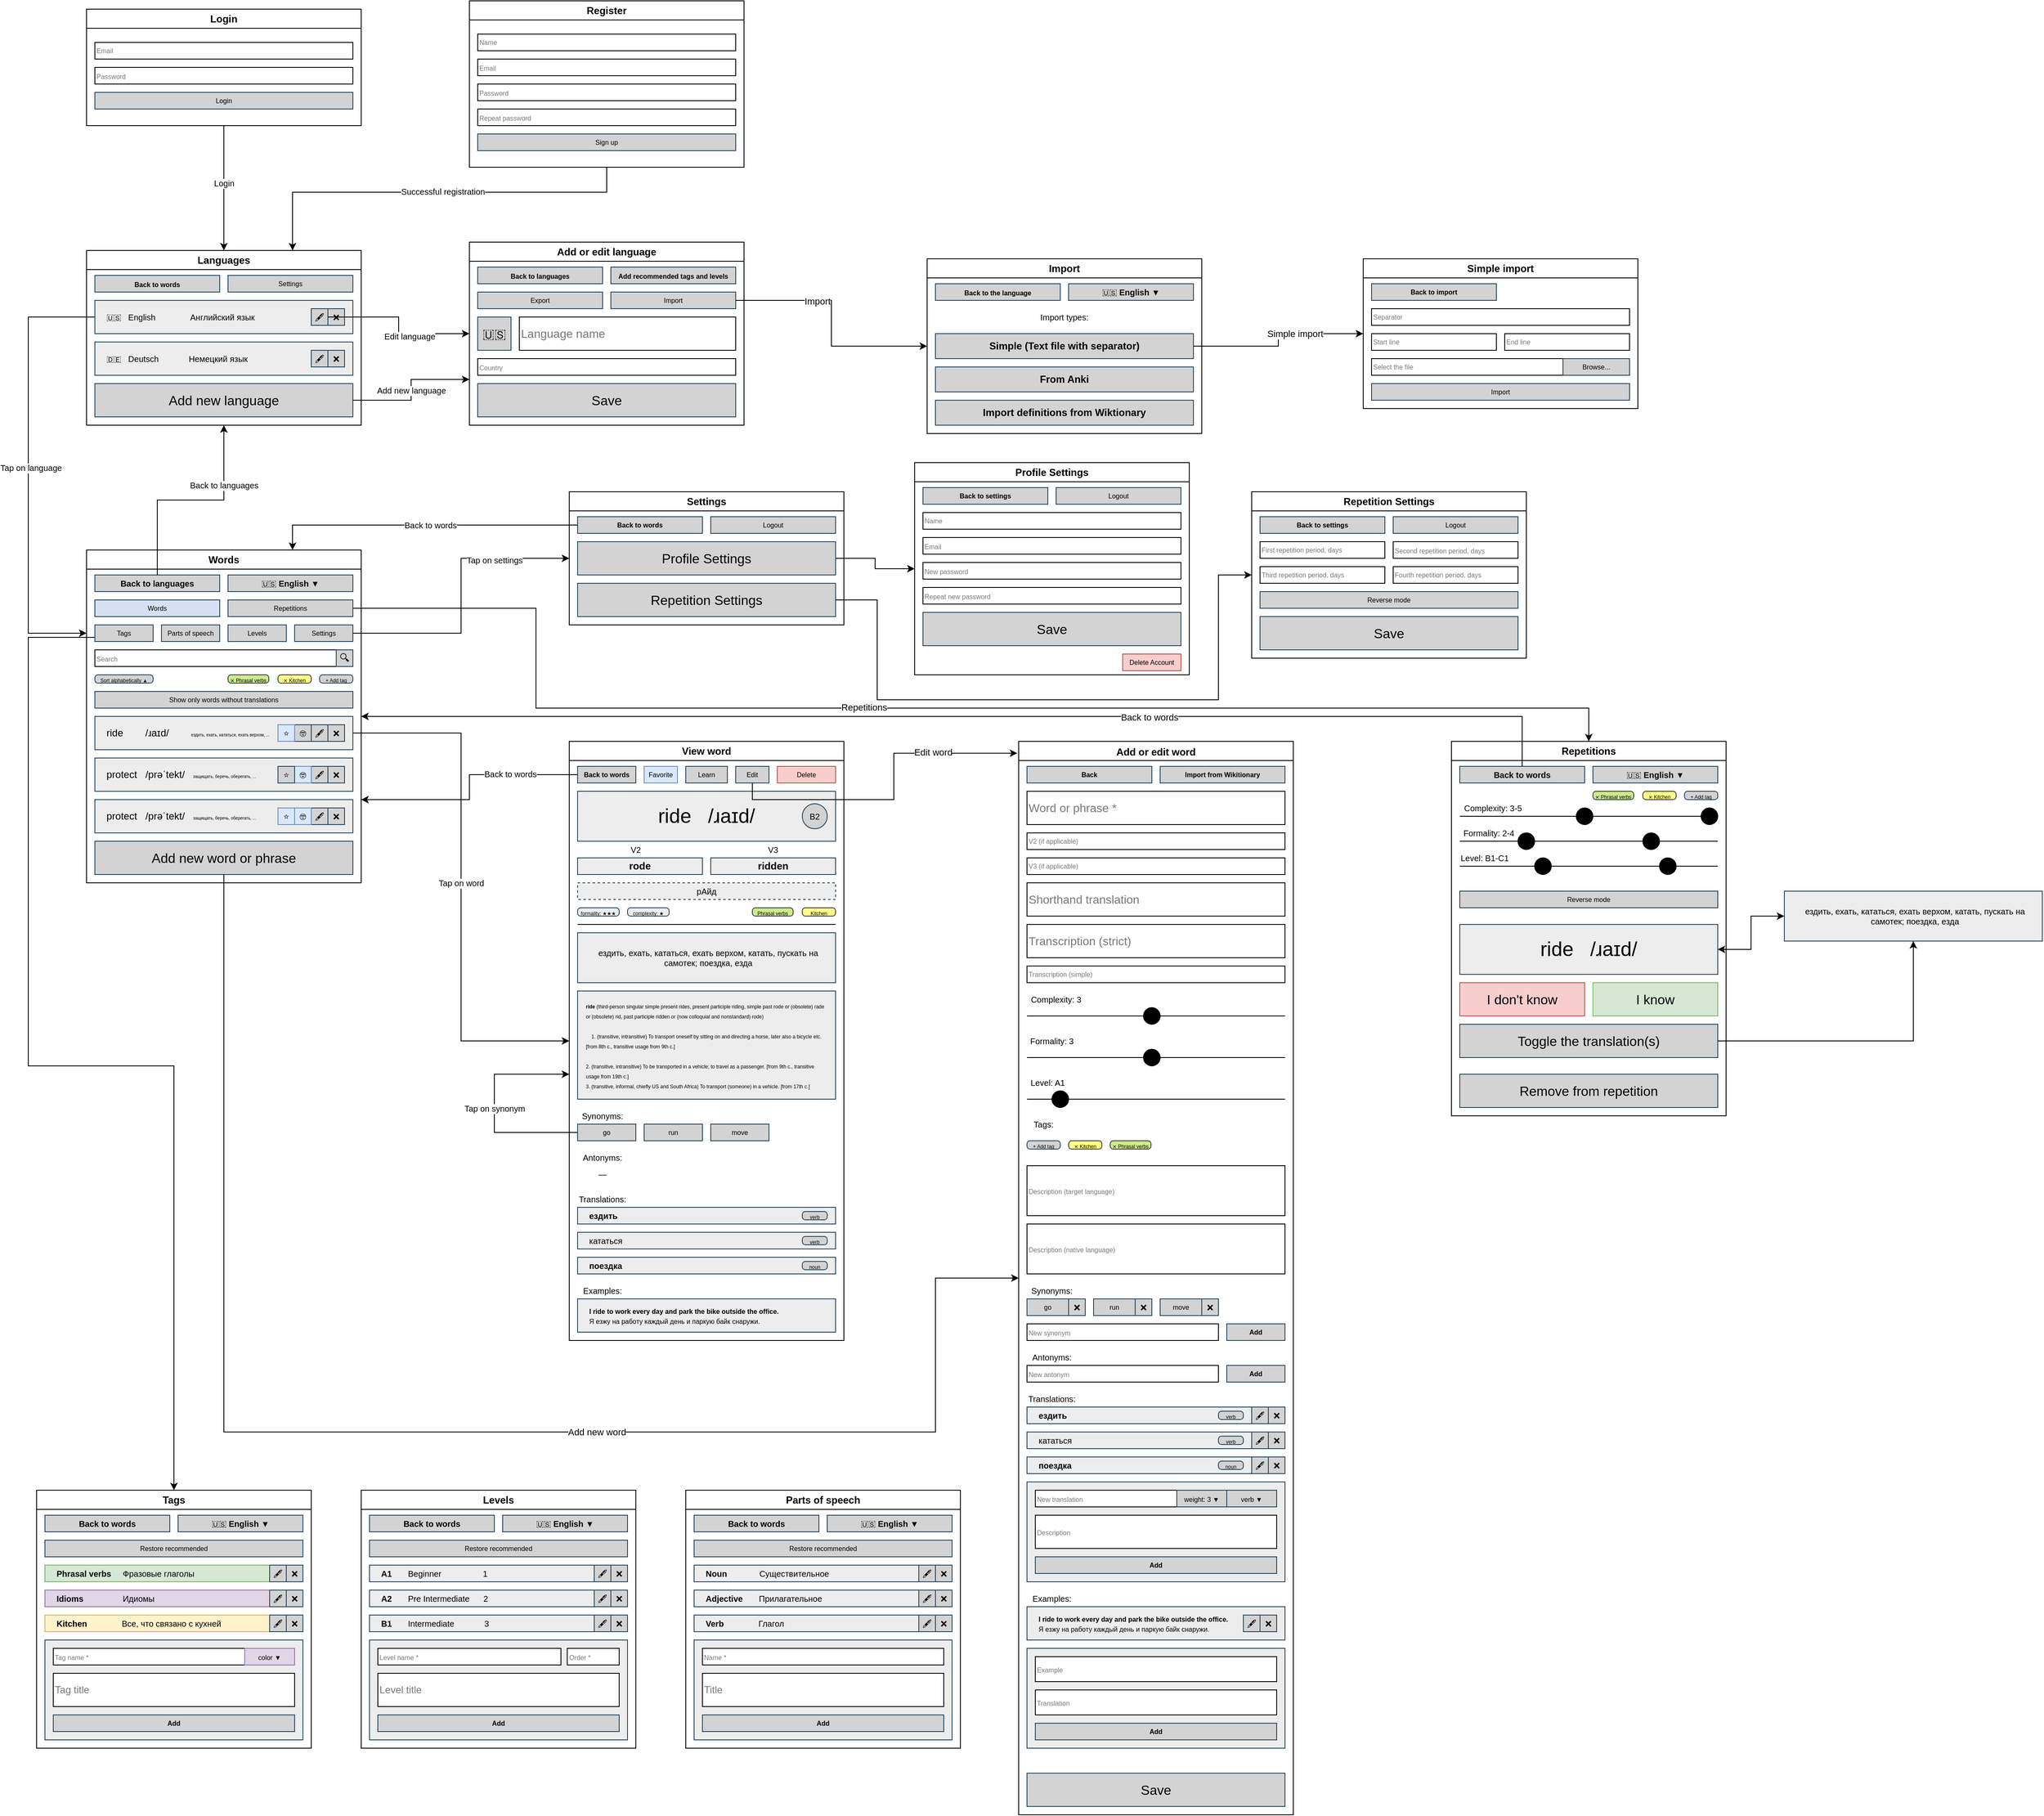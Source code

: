 <mxfile version="25.0.2">
  <diagram name="Страница — 1" id="NrxR4TeOd-6X78pB-Cg5">
    <mxGraphModel dx="1364" dy="2012" grid="1" gridSize="10" guides="1" tooltips="1" connect="1" arrows="1" fold="1" page="1" pageScale="1" pageWidth="827" pageHeight="1169" math="0" shadow="0">
      <root>
        <mxCell id="0" />
        <mxCell id="1" parent="0" />
        <mxCell id="R7aJom6-th3FSV7RTbT--166" value="" style="edgeStyle=orthogonalEdgeStyle;rounded=0;orthogonalLoop=1;jettySize=auto;html=1;entryX=0.5;entryY=0;entryDx=0;entryDy=0;exitX=0;exitY=0.75;exitDx=0;exitDy=0;" parent="1" source="zhMypGlebCdB0ZuqokLC-21" target="R7aJom6-th3FSV7RTbT--130" edge="1">
          <mxGeometry relative="1" as="geometry">
            <Array as="points">
              <mxPoint x="50" y="295" />
              <mxPoint x="50" y="810" />
              <mxPoint x="225" y="810" />
            </Array>
          </mxGeometry>
        </mxCell>
        <mxCell id="zhMypGlebCdB0ZuqokLC-3" value="&lt;div&gt;Words&lt;/div&gt;" style="swimlane;whiteSpace=wrap;html=1;spacingLeft=0;" parent="1" vertex="1">
          <mxGeometry x="120" y="190" width="330" height="400" as="geometry">
            <mxRectangle x="190" y="30" width="70" height="30" as="alternateBounds" />
          </mxGeometry>
        </mxCell>
        <mxCell id="zhMypGlebCdB0ZuqokLC-1" value="🇺🇸 &lt;b&gt;English&lt;/b&gt; ▼" style="rounded=0;whiteSpace=wrap;html=1;fontSize=10;fillColor=#D3D3D3;strokeColor=#23445d;" parent="zhMypGlebCdB0ZuqokLC-3" vertex="1">
          <mxGeometry x="170" y="30" width="150" height="20" as="geometry" />
        </mxCell>
        <mxCell id="zhMypGlebCdB0ZuqokLC-17" value="Words" style="rounded=0;whiteSpace=wrap;html=1;fontSize=8;fillColor=#D4E1F5;strokeColor=#23445d;" parent="zhMypGlebCdB0ZuqokLC-3" vertex="1">
          <mxGeometry x="10" y="60" width="150" height="20" as="geometry" />
        </mxCell>
        <mxCell id="zhMypGlebCdB0ZuqokLC-18" value="Repetitions" style="rounded=0;whiteSpace=wrap;html=1;fontSize=8;fillColor=#D3D3D3;strokeColor=#23445d;" parent="zhMypGlebCdB0ZuqokLC-3" vertex="1">
          <mxGeometry x="170" y="60" width="150" height="20" as="geometry" />
        </mxCell>
        <mxCell id="zhMypGlebCdB0ZuqokLC-21" value="Tags" style="rounded=0;whiteSpace=wrap;html=1;fontSize=8;fillColor=#D3D3D3;strokeColor=#23445d;" parent="zhMypGlebCdB0ZuqokLC-3" vertex="1">
          <mxGeometry x="10" y="90" width="70" height="20" as="geometry" />
        </mxCell>
        <mxCell id="zhMypGlebCdB0ZuqokLC-22" value="Parts of speech" style="rounded=0;whiteSpace=wrap;html=1;fontSize=8;fillColor=#D3D3D3;strokeColor=#23445d;" parent="zhMypGlebCdB0ZuqokLC-3" vertex="1">
          <mxGeometry x="90" y="90" width="70" height="20" as="geometry" />
        </mxCell>
        <mxCell id="zhMypGlebCdB0ZuqokLC-23" value="Levels" style="rounded=0;whiteSpace=wrap;html=1;fontSize=8;fillColor=#D3D3D3;strokeColor=#23445d;" parent="zhMypGlebCdB0ZuqokLC-3" vertex="1">
          <mxGeometry x="170" y="90" width="70" height="20" as="geometry" />
        </mxCell>
        <mxCell id="zhMypGlebCdB0ZuqokLC-24" value="Settings" style="rounded=0;whiteSpace=wrap;html=1;fontSize=8;fillColor=#D3D3D3;strokeColor=#23445d;" parent="zhMypGlebCdB0ZuqokLC-3" vertex="1">
          <mxGeometry x="250" y="90" width="70" height="20" as="geometry" />
        </mxCell>
        <mxCell id="zhMypGlebCdB0ZuqokLC-27" value="&lt;font style=&quot;font-size: 6px;&quot;&gt;Sort alphabetically&lt;font&gt; ▲&lt;/font&gt;&lt;/font&gt;" style="rounded=1;whiteSpace=wrap;html=1;arcSize=37;verticalAlign=middle;horizontal=1;fillColor=#D3D3D3;strokeColor=#23445d;" parent="zhMypGlebCdB0ZuqokLC-3" vertex="1">
          <mxGeometry x="10" y="150" width="70" height="10" as="geometry" />
        </mxCell>
        <mxCell id="zhMypGlebCdB0ZuqokLC-31" value="&lt;font style=&quot;font-size: 6px;&quot;&gt;+ Add tag&lt;br&gt;&lt;/font&gt;" style="rounded=1;whiteSpace=wrap;html=1;arcSize=37;verticalAlign=middle;horizontal=1;fillColor=#D3D3D3;strokeColor=#23445d;" parent="zhMypGlebCdB0ZuqokLC-3" vertex="1">
          <mxGeometry x="280" y="150" width="40" height="10" as="geometry" />
        </mxCell>
        <mxCell id="zhMypGlebCdB0ZuqokLC-49" value="&lt;font style=&quot;font-size: 6px;&quot;&gt;⨯ Kitchen&lt;/font&gt;" style="rounded=1;whiteSpace=wrap;html=1;arcSize=37;verticalAlign=middle;horizontal=1;fillColor=#ffff88;strokeColor=#36393d;" parent="zhMypGlebCdB0ZuqokLC-3" vertex="1">
          <mxGeometry x="230" y="150" width="40" height="10" as="geometry" />
        </mxCell>
        <mxCell id="zhMypGlebCdB0ZuqokLC-51" value="" style="group" parent="zhMypGlebCdB0ZuqokLC-3" vertex="1" connectable="0">
          <mxGeometry x="10" y="120" width="310" height="20" as="geometry" />
        </mxCell>
        <mxCell id="zhMypGlebCdB0ZuqokLC-25" value="&lt;div align=&quot;left&quot;&gt;&lt;font color=&quot;#777777&quot; style=&quot;font-size: 8px;&quot;&gt;Search&lt;/font&gt;&lt;/div&gt;" style="rounded=0;whiteSpace=wrap;html=1;align=left;" parent="zhMypGlebCdB0ZuqokLC-51" vertex="1">
          <mxGeometry width="310" height="20" as="geometry" />
        </mxCell>
        <mxCell id="zhMypGlebCdB0ZuqokLC-26" value="&lt;span&gt;&lt;/span&gt;&lt;span&gt;&lt;/span&gt;&lt;span style=&quot;white-space:pre-wrap;&quot;&gt;🔍&lt;/span&gt;" style="whiteSpace=wrap;html=1;aspect=fixed;verticalAlign=middle;fillColor=#D3D3D3;strokeColor=#23445d;" parent="zhMypGlebCdB0ZuqokLC-51" vertex="1">
          <mxGeometry x="290" width="20" height="20" as="geometry" />
        </mxCell>
        <mxCell id="zhMypGlebCdB0ZuqokLC-52" value="&lt;font style=&quot;font-size: 6px;&quot;&gt;⨯ &lt;/font&gt;&lt;font style=&quot;font-size: 6px;&quot;&gt;Phrasal verbs&lt;br&gt;&lt;/font&gt;" style="rounded=1;whiteSpace=wrap;html=1;arcSize=37;verticalAlign=middle;horizontal=1;fillColor=#cdeb8b;strokeColor=#36393d;" parent="zhMypGlebCdB0ZuqokLC-3" vertex="1">
          <mxGeometry x="170" y="150" width="49" height="10" as="geometry" />
        </mxCell>
        <mxCell id="zhMypGlebCdB0ZuqokLC-57" value="" style="group;fillColor=#dae8fc;strokeColor=#6c8ebf;" parent="zhMypGlebCdB0ZuqokLC-3" vertex="1" connectable="0">
          <mxGeometry x="10" y="200" width="310" height="40" as="geometry" />
        </mxCell>
        <mxCell id="zhMypGlebCdB0ZuqokLC-54" value="&lt;span&gt;&lt;/span&gt;&lt;span&gt;&lt;/span&gt;&lt;font style=&quot;font-size: 12px;&quot;&gt;&lt;span style=&quot;white-space:pre-wrap;&quot;&gt;ride        /ɹaɪd/&lt;/span&gt;&lt;span style=&quot;white-space:pre-wrap;&quot;&gt;   &lt;/span&gt;&lt;/font&gt;&lt;font&gt;&lt;span&gt;&lt;/span&gt;&lt;font style=&quot;font-size: 5px;&quot;&gt;&lt;span&gt;&lt;/span&gt;&lt;span style=&quot;white-space:pre-wrap;&quot;&gt;&lt;font&gt;            ездить, ехать, кататься, ехать верхом, ...&lt;/font&gt;&lt;/span&gt;&lt;/font&gt;&lt;/font&gt;" style="rounded=0;whiteSpace=wrap;html=1;strokeColor=#23445d;align=left;verticalAlign=middle;fontFamily=Helvetica;fontSize=10;fontColor=default;fillColor=#EDEDED;textShadow=0;spacingLeft=12;" parent="zhMypGlebCdB0ZuqokLC-57" vertex="1">
          <mxGeometry width="310" height="40" as="geometry" />
        </mxCell>
        <mxCell id="zhMypGlebCdB0ZuqokLC-55" value="🖋" style="whiteSpace=wrap;html=1;aspect=fixed;rounded=0;strokeColor=#23445d;align=center;verticalAlign=middle;fontFamily=Helvetica;fontSize=10;fontColor=default;fillColor=#D3D3D3;" parent="zhMypGlebCdB0ZuqokLC-57" vertex="1">
          <mxGeometry x="260" y="10" width="20" height="20" as="geometry" />
        </mxCell>
        <mxCell id="zhMypGlebCdB0ZuqokLC-56" value="❌" style="whiteSpace=wrap;html=1;aspect=fixed;rounded=0;strokeColor=#23445d;align=center;verticalAlign=middle;fontFamily=Helvetica;fontSize=10;fontColor=default;fillColor=#D3D3D3;" parent="zhMypGlebCdB0ZuqokLC-57" vertex="1">
          <mxGeometry x="280" y="10" width="20" height="20" as="geometry" />
        </mxCell>
        <mxCell id="4uJfXbpkzKbmVxYwKzzA-80" value="🤓" style="whiteSpace=wrap;html=1;aspect=fixed;rounded=0;strokeColor=#23445d;align=center;verticalAlign=middle;fontFamily=Helvetica;fontSize=10;fontColor=default;fillColor=#D3D3D3;" parent="zhMypGlebCdB0ZuqokLC-57" vertex="1">
          <mxGeometry x="240" y="10" width="20" height="20" as="geometry" />
        </mxCell>
        <mxCell id="4uJfXbpkzKbmVxYwKzzA-170" value="⭐" style="whiteSpace=wrap;html=1;aspect=fixed;rounded=0;strokeColor=#6c8ebf;align=center;verticalAlign=middle;fontFamily=Helvetica;fontSize=10;fillColor=#dae8fc;" parent="zhMypGlebCdB0ZuqokLC-57" vertex="1">
          <mxGeometry x="220" y="10" width="20" height="20" as="geometry" />
        </mxCell>
        <mxCell id="zhMypGlebCdB0ZuqokLC-58" value="" style="group" parent="zhMypGlebCdB0ZuqokLC-3" vertex="1" connectable="0">
          <mxGeometry x="10" y="250" width="310" height="40" as="geometry" />
        </mxCell>
        <mxCell id="zhMypGlebCdB0ZuqokLC-59" value="&lt;span&gt;&lt;/span&gt;&lt;span&gt;&lt;/span&gt;&lt;font style=&quot;font-size: 12px;&quot;&gt;&lt;span style=&quot;white-space:pre-wrap;&quot;&gt;protect   &lt;/span&gt;&lt;span&gt;&lt;/span&gt;&lt;span&gt;&lt;/span&gt;&lt;span style=&quot;white-space:pre-wrap;&quot;&gt;/prəˈtekt/   &lt;/span&gt;&lt;/font&gt;&lt;span&gt;&lt;/span&gt;&lt;span&gt;&lt;/span&gt;&lt;span style=&quot;white-space:pre-wrap;&quot;&gt;&lt;font style=&quot;font-size: 5px;&quot;&gt;защищать, беречь, оберегать, ...&lt;/font&gt;&lt;/span&gt;" style="rounded=0;whiteSpace=wrap;html=1;strokeColor=#23445d;align=left;verticalAlign=middle;fontFamily=Helvetica;fontSize=10;fontColor=default;fillColor=#EDEDED;textShadow=0;spacingLeft=12;" parent="zhMypGlebCdB0ZuqokLC-58" vertex="1">
          <mxGeometry width="310" height="40" as="geometry" />
        </mxCell>
        <mxCell id="zhMypGlebCdB0ZuqokLC-60" value="🖋" style="whiteSpace=wrap;html=1;aspect=fixed;rounded=0;strokeColor=#23445d;align=center;verticalAlign=middle;fontFamily=Helvetica;fontSize=10;fontColor=default;fillColor=#D3D3D3;" parent="zhMypGlebCdB0ZuqokLC-58" vertex="1">
          <mxGeometry x="260" y="10" width="20" height="20" as="geometry" />
        </mxCell>
        <mxCell id="zhMypGlebCdB0ZuqokLC-61" value="❌" style="whiteSpace=wrap;html=1;aspect=fixed;rounded=0;strokeColor=#23445d;align=center;verticalAlign=middle;fontFamily=Helvetica;fontSize=10;fontColor=default;fillColor=#D3D3D3;" parent="zhMypGlebCdB0ZuqokLC-58" vertex="1">
          <mxGeometry x="280" y="10" width="20" height="20" as="geometry" />
        </mxCell>
        <mxCell id="4uJfXbpkzKbmVxYwKzzA-88" value="🤓" style="whiteSpace=wrap;html=1;aspect=fixed;rounded=0;strokeColor=#6c8ebf;align=center;verticalAlign=middle;fontFamily=Helvetica;fontSize=10;fillColor=#dae8fc;" parent="zhMypGlebCdB0ZuqokLC-58" vertex="1">
          <mxGeometry x="240" y="10" width="20" height="20" as="geometry" />
        </mxCell>
        <mxCell id="4uJfXbpkzKbmVxYwKzzA-177" value="⭐" style="whiteSpace=wrap;html=1;aspect=fixed;rounded=0;strokeColor=#23445d;align=center;verticalAlign=middle;fontFamily=Helvetica;fontSize=10;fontColor=default;fillColor=#D3D3D3;" parent="zhMypGlebCdB0ZuqokLC-58" vertex="1">
          <mxGeometry x="220" y="10" width="20" height="20" as="geometry" />
        </mxCell>
        <mxCell id="zhMypGlebCdB0ZuqokLC-62" value="" style="group" parent="zhMypGlebCdB0ZuqokLC-3" vertex="1" connectable="0">
          <mxGeometry x="10" y="300" width="310" height="40" as="geometry" />
        </mxCell>
        <mxCell id="zhMypGlebCdB0ZuqokLC-63" value="&lt;span&gt;&lt;/span&gt;&lt;span&gt;&lt;/span&gt;&lt;font style=&quot;font-size: 12px;&quot;&gt;&lt;span style=&quot;white-space:pre-wrap;&quot;&gt;protect   &lt;/span&gt;&lt;span&gt;&lt;/span&gt;&lt;span&gt;&lt;/span&gt;&lt;span style=&quot;white-space:pre-wrap;&quot;&gt;/prəˈtekt/   &lt;/span&gt;&lt;/font&gt;&lt;span&gt;&lt;/span&gt;&lt;span&gt;&lt;/span&gt;&lt;span style=&quot;white-space:pre-wrap;&quot;&gt;&lt;font style=&quot;font-size: 5px;&quot;&gt;защищать, беречь, оберегать, ...&lt;/font&gt;&lt;/span&gt;" style="rounded=0;whiteSpace=wrap;html=1;strokeColor=#23445d;align=left;verticalAlign=middle;fontFamily=Helvetica;fontSize=10;fontColor=default;fillColor=#EDEDED;textShadow=0;spacingLeft=12;" parent="zhMypGlebCdB0ZuqokLC-62" vertex="1">
          <mxGeometry width="310" height="40" as="geometry" />
        </mxCell>
        <mxCell id="zhMypGlebCdB0ZuqokLC-64" value="🖋" style="whiteSpace=wrap;html=1;aspect=fixed;rounded=0;strokeColor=#23445d;align=center;verticalAlign=middle;fontFamily=Helvetica;fontSize=10;fontColor=default;fillColor=#D3D3D3;" parent="zhMypGlebCdB0ZuqokLC-62" vertex="1">
          <mxGeometry x="260" y="10" width="20" height="20" as="geometry" />
        </mxCell>
        <mxCell id="zhMypGlebCdB0ZuqokLC-65" value="❌" style="whiteSpace=wrap;html=1;aspect=fixed;rounded=0;strokeColor=#23445d;align=center;verticalAlign=middle;fontFamily=Helvetica;fontSize=10;fontColor=default;fillColor=#D3D3D3;" parent="zhMypGlebCdB0ZuqokLC-62" vertex="1">
          <mxGeometry x="280" y="10" width="20" height="20" as="geometry" />
        </mxCell>
        <mxCell id="4uJfXbpkzKbmVxYwKzzA-89" value="🤓" style="whiteSpace=wrap;html=1;aspect=fixed;rounded=0;strokeColor=#6c8ebf;align=center;verticalAlign=middle;fontFamily=Helvetica;fontSize=10;fillColor=#dae8fc;" parent="zhMypGlebCdB0ZuqokLC-62" vertex="1">
          <mxGeometry x="240" y="10" width="20" height="20" as="geometry" />
        </mxCell>
        <mxCell id="4uJfXbpkzKbmVxYwKzzA-178" value="⭐" style="whiteSpace=wrap;html=1;aspect=fixed;rounded=0;strokeColor=#6c8ebf;align=center;verticalAlign=middle;fontFamily=Helvetica;fontSize=10;fillColor=#dae8fc;" parent="zhMypGlebCdB0ZuqokLC-62" vertex="1">
          <mxGeometry x="220" y="10" width="20" height="20" as="geometry" />
        </mxCell>
        <mxCell id="zhMypGlebCdB0ZuqokLC-66" value="Add new word or phrase" style="rounded=0;whiteSpace=wrap;html=1;fontSize=16;fillColor=#D3D3D3;strokeColor=#23445d;" parent="zhMypGlebCdB0ZuqokLC-3" vertex="1">
          <mxGeometry x="10" y="350" width="310" height="40" as="geometry" />
        </mxCell>
        <mxCell id="4uJfXbpkzKbmVxYwKzzA-58" value="&lt;b&gt;Back to languages&lt;br&gt;&lt;/b&gt;" style="rounded=0;whiteSpace=wrap;html=1;fontSize=10;fillColor=#D3D3D3;strokeColor=#23445d;" parent="zhMypGlebCdB0ZuqokLC-3" vertex="1">
          <mxGeometry x="10" y="30" width="150" height="20" as="geometry" />
        </mxCell>
        <mxCell id="R7aJom6-th3FSV7RTbT--112" value="Show only words without translations" style="rounded=0;whiteSpace=wrap;html=1;fontSize=8;fillColor=#D3D3D3;strokeColor=#23445d;" parent="zhMypGlebCdB0ZuqokLC-3" vertex="1">
          <mxGeometry x="10" y="170" width="310" height="20" as="geometry" />
        </mxCell>
        <mxCell id="zhMypGlebCdB0ZuqokLC-103" value="" style="edgeStyle=orthogonalEdgeStyle;rounded=0;orthogonalLoop=1;jettySize=auto;html=1;fontFamily=Helvetica;fontSize=10;fontColor=default;entryX=0.5;entryY=0;entryDx=0;entryDy=0;" parent="1" source="zhMypGlebCdB0ZuqokLC-69" target="4uJfXbpkzKbmVxYwKzzA-82" edge="1">
          <mxGeometry relative="1" as="geometry">
            <mxPoint x="-605" y="60" as="targetPoint" />
          </mxGeometry>
        </mxCell>
        <mxCell id="zhMypGlebCdB0ZuqokLC-104" value="Login" style="edgeLabel;html=1;align=center;verticalAlign=middle;resizable=0;points=[];rounded=0;strokeColor=#23445d;fontFamily=Helvetica;fontSize=10;fontColor=default;fillColor=#D3D3D3;" parent="zhMypGlebCdB0ZuqokLC-103" vertex="1" connectable="0">
          <mxGeometry x="-0.26" relative="1" as="geometry">
            <mxPoint y="13" as="offset" />
          </mxGeometry>
        </mxCell>
        <mxCell id="zhMypGlebCdB0ZuqokLC-69" value="Login" style="swimlane;whiteSpace=wrap;html=1;spacingLeft=0;" parent="1" vertex="1">
          <mxGeometry x="120" y="-460" width="330" height="140" as="geometry">
            <mxRectangle x="190" y="30" width="70" height="30" as="alternateBounds" />
          </mxGeometry>
        </mxCell>
        <mxCell id="zhMypGlebCdB0ZuqokLC-77" value="Login" style="rounded=0;whiteSpace=wrap;html=1;fontSize=8;fillColor=#D3D3D3;strokeColor=#23445d;" parent="zhMypGlebCdB0ZuqokLC-69" vertex="1">
          <mxGeometry x="10" y="100" width="310" height="20" as="geometry" />
        </mxCell>
        <mxCell id="zhMypGlebCdB0ZuqokLC-82" value="" style="group;fontColor=#777777;fontSize=8;verticalAlign=middle;" parent="zhMypGlebCdB0ZuqokLC-69" vertex="1" connectable="0">
          <mxGeometry x="10" y="40" width="310" height="20" as="geometry" />
        </mxCell>
        <mxCell id="zhMypGlebCdB0ZuqokLC-83" value="&lt;font color=&quot;#777777&quot;&gt;Email&lt;/font&gt;" style="rounded=0;whiteSpace=wrap;html=1;align=left;fontSize=8;" parent="zhMypGlebCdB0ZuqokLC-82" vertex="1">
          <mxGeometry width="310" height="20" as="geometry" />
        </mxCell>
        <mxCell id="zhMypGlebCdB0ZuqokLC-100" value="" style="group;fontColor=#777777;fontSize=8;verticalAlign=middle;" parent="zhMypGlebCdB0ZuqokLC-69" vertex="1" connectable="0">
          <mxGeometry x="10" y="70" width="310" height="20" as="geometry" />
        </mxCell>
        <mxCell id="zhMypGlebCdB0ZuqokLC-101" value="&lt;font style=&quot;font-size: 8px;&quot; color=&quot;#777777&quot;&gt;Password&lt;/font&gt;" style="rounded=0;whiteSpace=wrap;html=1;align=left;" parent="zhMypGlebCdB0ZuqokLC-100" vertex="1">
          <mxGeometry width="310" height="20" as="geometry" />
        </mxCell>
        <mxCell id="4uJfXbpkzKbmVxYwKzzA-1" value="" style="edgeStyle=orthogonalEdgeStyle;rounded=0;orthogonalLoop=1;jettySize=auto;html=1;fontFamily=Helvetica;fontSize=10;fontColor=default;entryX=0.75;entryY=0;entryDx=0;entryDy=0;" parent="1" source="zhMypGlebCdB0ZuqokLC-105" target="4uJfXbpkzKbmVxYwKzzA-82" edge="1">
          <mxGeometry relative="1" as="geometry">
            <mxPoint x="-320" as="targetPoint" />
            <Array as="points">
              <mxPoint x="745" y="-240" />
              <mxPoint x="368" y="-240" />
            </Array>
          </mxGeometry>
        </mxCell>
        <mxCell id="4uJfXbpkzKbmVxYwKzzA-3" value="Successful registration" style="edgeLabel;html=1;align=center;verticalAlign=middle;resizable=0;points=[];rounded=0;strokeColor=#23445d;fontFamily=Helvetica;fontSize=10;fontColor=default;fillColor=#D3D3D3;" parent="4uJfXbpkzKbmVxYwKzzA-1" connectable="0" vertex="1">
          <mxGeometry x="-0.047" y="-1" relative="1" as="geometry">
            <mxPoint as="offset" />
          </mxGeometry>
        </mxCell>
        <mxCell id="zhMypGlebCdB0ZuqokLC-105" value="Register" style="swimlane;whiteSpace=wrap;html=1;spacingLeft=0;" parent="1" vertex="1">
          <mxGeometry x="580" y="-470" width="330" height="200" as="geometry">
            <mxRectangle x="190" y="30" width="70" height="30" as="alternateBounds" />
          </mxGeometry>
        </mxCell>
        <mxCell id="zhMypGlebCdB0ZuqokLC-106" value="Sign up" style="rounded=0;whiteSpace=wrap;html=1;fontSize=8;fillColor=#D3D3D3;strokeColor=#23445d;" parent="zhMypGlebCdB0ZuqokLC-105" vertex="1">
          <mxGeometry x="10" y="160" width="310" height="20" as="geometry" />
        </mxCell>
        <mxCell id="zhMypGlebCdB0ZuqokLC-107" value="" style="group;fontColor=#777777;fontSize=8;verticalAlign=middle;" parent="zhMypGlebCdB0ZuqokLC-105" vertex="1" connectable="0">
          <mxGeometry x="10" y="40" width="310" height="20" as="geometry" />
        </mxCell>
        <mxCell id="zhMypGlebCdB0ZuqokLC-108" value="&lt;font color=&quot;#777777&quot;&gt;Name&lt;/font&gt;" style="rounded=0;whiteSpace=wrap;html=1;align=left;fontSize=8;" parent="zhMypGlebCdB0ZuqokLC-107" vertex="1">
          <mxGeometry width="310" height="20" as="geometry" />
        </mxCell>
        <mxCell id="zhMypGlebCdB0ZuqokLC-109" value="" style="group;fontColor=#777777;fontSize=8;verticalAlign=middle;" parent="zhMypGlebCdB0ZuqokLC-105" vertex="1" connectable="0">
          <mxGeometry x="10" y="70" width="310" height="20" as="geometry" />
        </mxCell>
        <mxCell id="zhMypGlebCdB0ZuqokLC-110" value="&lt;font style=&quot;font-size: 8px;&quot; color=&quot;#777777&quot;&gt;Email&lt;/font&gt;" style="rounded=0;whiteSpace=wrap;html=1;align=left;" parent="zhMypGlebCdB0ZuqokLC-109" vertex="1">
          <mxGeometry width="310" height="20" as="geometry" />
        </mxCell>
        <mxCell id="zhMypGlebCdB0ZuqokLC-111" value="" style="group;fontColor=#777777;fontSize=8;verticalAlign=middle;" parent="zhMypGlebCdB0ZuqokLC-105" vertex="1" connectable="0">
          <mxGeometry x="10" y="100" width="310" height="20" as="geometry" />
        </mxCell>
        <mxCell id="zhMypGlebCdB0ZuqokLC-112" value="&lt;font style=&quot;font-size: 8px;&quot; color=&quot;#777777&quot;&gt;Password&lt;br&gt;&lt;/font&gt;" style="rounded=0;whiteSpace=wrap;html=1;align=left;" parent="zhMypGlebCdB0ZuqokLC-111" vertex="1">
          <mxGeometry width="310" height="20" as="geometry" />
        </mxCell>
        <mxCell id="4uJfXbpkzKbmVxYwKzzA-146" value="" style="group;fontColor=#777777;fontSize=8;verticalAlign=middle;" parent="zhMypGlebCdB0ZuqokLC-105" connectable="0" vertex="1">
          <mxGeometry x="10" y="130" width="310" height="20" as="geometry" />
        </mxCell>
        <mxCell id="4uJfXbpkzKbmVxYwKzzA-147" value="&lt;font style=&quot;font-size: 8px;&quot; color=&quot;#777777&quot;&gt;Repeat password&lt;br&gt;&lt;/font&gt;" style="rounded=0;whiteSpace=wrap;html=1;align=left;" parent="4uJfXbpkzKbmVxYwKzzA-146" vertex="1">
          <mxGeometry width="310" height="20" as="geometry" />
        </mxCell>
        <mxCell id="4uJfXbpkzKbmVxYwKzzA-4" value="&lt;div&gt;View word&lt;/div&gt;" style="swimlane;whiteSpace=wrap;html=1;spacingLeft=0;" parent="1" vertex="1">
          <mxGeometry x="700" y="420" width="330" height="720" as="geometry">
            <mxRectangle x="190" y="30" width="70" height="30" as="alternateBounds" />
          </mxGeometry>
        </mxCell>
        <mxCell id="4uJfXbpkzKbmVxYwKzzA-37" value="&lt;b&gt;Back to words&lt;/b&gt;" style="rounded=0;whiteSpace=wrap;html=1;fontSize=8;fillColor=#D3D3D3;strokeColor=#23445d;" parent="4uJfXbpkzKbmVxYwKzzA-4" vertex="1">
          <mxGeometry x="10" y="30" width="70" height="20" as="geometry" />
        </mxCell>
        <mxCell id="4uJfXbpkzKbmVxYwKzzA-38" value="Delete" style="rounded=0;whiteSpace=wrap;html=1;fontSize=8;fillColor=#f8cecc;strokeColor=#b85450;" parent="4uJfXbpkzKbmVxYwKzzA-4" vertex="1">
          <mxGeometry x="250" y="30" width="70" height="20" as="geometry" />
        </mxCell>
        <mxCell id="4uJfXbpkzKbmVxYwKzzA-39" value="Edit" style="rounded=0;whiteSpace=wrap;html=1;fontSize=8;fillColor=#D3D3D3;strokeColor=#23445d;" parent="4uJfXbpkzKbmVxYwKzzA-4" vertex="1">
          <mxGeometry x="200" y="30" width="40" height="20" as="geometry" />
        </mxCell>
        <mxCell id="4uJfXbpkzKbmVxYwKzzA-41" value="Learn" style="rounded=0;whiteSpace=wrap;html=1;fontSize=8;fillColor=#D3D3D3;strokeColor=#23445d;" parent="4uJfXbpkzKbmVxYwKzzA-4" vertex="1">
          <mxGeometry x="140" y="30" width="50" height="20" as="geometry" />
        </mxCell>
        <mxCell id="4uJfXbpkzKbmVxYwKzzA-44" value="&lt;font style=&quot;font-size: 6px;&quot;&gt;formality: ★★★&lt;br&gt;&lt;/font&gt;" style="rounded=1;whiteSpace=wrap;html=1;arcSize=37;verticalAlign=middle;horizontal=1;fillColor=#EDEDED;strokeColor=#23445d;" parent="4uJfXbpkzKbmVxYwKzzA-4" vertex="1">
          <mxGeometry x="10" y="200" width="50" height="10" as="geometry" />
        </mxCell>
        <mxCell id="4uJfXbpkzKbmVxYwKzzA-45" value="&lt;font style=&quot;font-size: 6px;&quot;&gt;complexity: ★&lt;/font&gt;" style="rounded=1;whiteSpace=wrap;html=1;arcSize=37;verticalAlign=middle;horizontal=1;fillColor=#EDEDED;strokeColor=#23445d;" parent="4uJfXbpkzKbmVxYwKzzA-4" vertex="1">
          <mxGeometry x="70" y="200" width="50" height="10" as="geometry" />
        </mxCell>
        <mxCell id="4uJfXbpkzKbmVxYwKzzA-46" value="&lt;font style=&quot;font-size: 12px;&quot;&gt;&lt;b&gt;rode&lt;/b&gt;&lt;/font&gt;" style="rounded=0;whiteSpace=wrap;html=1;fontSize=8;fillColor=#EDEDED;strokeColor=#23445d;" parent="4uJfXbpkzKbmVxYwKzzA-4" vertex="1">
          <mxGeometry x="10" y="140" width="150" height="20" as="geometry" />
        </mxCell>
        <mxCell id="4uJfXbpkzKbmVxYwKzzA-57" value="&lt;font style=&quot;font-size: 12px;&quot;&gt;&lt;b&gt;ridden&lt;/b&gt;&lt;/font&gt;" style="rounded=0;whiteSpace=wrap;html=1;fontSize=8;fillColor=#EDEDED;strokeColor=#23445d;" parent="4uJfXbpkzKbmVxYwKzzA-4" vertex="1">
          <mxGeometry x="170" y="140" width="150" height="20" as="geometry" />
        </mxCell>
        <mxCell id="4uJfXbpkzKbmVxYwKzzA-59" value="V2" style="text;strokeColor=none;align=center;fillColor=none;html=1;verticalAlign=middle;whiteSpace=wrap;rounded=0;fontFamily=Helvetica;fontSize=10;fontColor=default;" parent="4uJfXbpkzKbmVxYwKzzA-4" vertex="1">
          <mxGeometry x="50" y="120" width="60" height="20" as="geometry" />
        </mxCell>
        <mxCell id="4uJfXbpkzKbmVxYwKzzA-60" value="V3" style="text;strokeColor=none;align=center;fillColor=none;html=1;verticalAlign=middle;whiteSpace=wrap;rounded=0;fontFamily=Helvetica;fontSize=10;fontColor=default;" parent="4uJfXbpkzKbmVxYwKzzA-4" vertex="1">
          <mxGeometry x="215" y="120" width="60" height="20" as="geometry" />
        </mxCell>
        <mxCell id="4uJfXbpkzKbmVxYwKzzA-75" value="" style="group" parent="4uJfXbpkzKbmVxYwKzzA-4" connectable="0" vertex="1">
          <mxGeometry x="10" y="60" width="310" height="60" as="geometry" />
        </mxCell>
        <mxCell id="4uJfXbpkzKbmVxYwKzzA-35" value="&lt;font style=&quot;font-size: 24px;&quot;&gt;&lt;span style=&quot;white-space:pre-wrap;&quot;&gt;ride   &lt;/span&gt;&lt;span&gt;&lt;/span&gt;&lt;span&gt;&lt;/span&gt;&lt;/font&gt;&lt;span class=&quot;IPA&quot;&gt;&lt;font style=&quot;font-size: 24px;&quot;&gt;/ɹaɪd/&lt;/font&gt;&lt;/span&gt;" style="rounded=0;whiteSpace=wrap;html=1;strokeColor=#23445d;align=center;verticalAlign=middle;fontFamily=Helvetica;fontSize=10;fontColor=default;fillColor=#EDEDED;" parent="4uJfXbpkzKbmVxYwKzzA-75" vertex="1">
          <mxGeometry width="310" height="60" as="geometry" />
        </mxCell>
        <mxCell id="4uJfXbpkzKbmVxYwKzzA-43" value="B2" style="ellipse;whiteSpace=wrap;html=1;aspect=fixed;rounded=0;strokeColor=#23445d;align=center;verticalAlign=middle;fontFamily=Helvetica;fontSize=10;fontColor=default;fillColor=#D3D3D3;" parent="4uJfXbpkzKbmVxYwKzzA-75" vertex="1">
          <mxGeometry x="270" y="15" width="30" height="30" as="geometry" />
        </mxCell>
        <mxCell id="4uJfXbpkzKbmVxYwKzzA-81" value="" style="endArrow=none;html=1;rounded=0;fontFamily=Helvetica;fontSize=10;fontColor=default;" parent="4uJfXbpkzKbmVxYwKzzA-4" edge="1">
          <mxGeometry width="50" height="50" relative="1" as="geometry">
            <mxPoint x="10" y="220" as="sourcePoint" />
            <mxPoint x="320" y="220" as="targetPoint" />
          </mxGeometry>
        </mxCell>
        <mxCell id="4uJfXbpkzKbmVxYwKzzA-129" value="&lt;font style=&quot;font-size: 6px;&quot;&gt;Kitchen&lt;/font&gt;" style="rounded=1;whiteSpace=wrap;html=1;arcSize=37;verticalAlign=middle;horizontal=1;fillColor=#ffff88;strokeColor=#36393d;" parent="4uJfXbpkzKbmVxYwKzzA-4" vertex="1">
          <mxGeometry x="280" y="200" width="40" height="10" as="geometry" />
        </mxCell>
        <mxCell id="4uJfXbpkzKbmVxYwKzzA-130" value="&lt;font style=&quot;font-size: 6px;&quot;&gt;Phrasal verbs&lt;br&gt;&lt;/font&gt;" style="rounded=1;whiteSpace=wrap;html=1;arcSize=37;verticalAlign=middle;horizontal=1;fillColor=#cdeb8b;strokeColor=#36393d;" parent="4uJfXbpkzKbmVxYwKzzA-4" vertex="1">
          <mxGeometry x="220" y="200" width="49" height="10" as="geometry" />
        </mxCell>
        <mxCell id="4uJfXbpkzKbmVxYwKzzA-160" value="" style="group;spacing=2;spacingTop=0;spacingLeft=0;spacingBottom=0;labelBackgroundColor=none;spacingRight=0;" parent="4uJfXbpkzKbmVxYwKzzA-4" connectable="0" vertex="1">
          <mxGeometry x="10" y="230" width="310" height="60" as="geometry" />
        </mxCell>
        <mxCell id="4uJfXbpkzKbmVxYwKzzA-161" value="ездить, ехать, кататься, ехать верхом, катать, пускать на самотек; поездка, езда" style="rounded=0;whiteSpace=wrap;html=1;strokeColor=#23445d;align=center;verticalAlign=middle;fontFamily=Helvetica;fontSize=10;fontColor=default;fillColor=#EDEDED;spacingLeft=4;" parent="4uJfXbpkzKbmVxYwKzzA-160" vertex="1">
          <mxGeometry width="310" height="60" as="geometry" />
        </mxCell>
        <mxCell id="4uJfXbpkzKbmVxYwKzzA-164" value="" style="group;spacing=2;spacingTop=0;spacingLeft=0;spacingBottom=0;labelBackgroundColor=none;spacingRight=0;" parent="4uJfXbpkzKbmVxYwKzzA-4" connectable="0" vertex="1">
          <mxGeometry x="10" y="300" width="310" height="130" as="geometry" />
        </mxCell>
        <mxCell id="4uJfXbpkzKbmVxYwKzzA-165" value="&lt;div align=&quot;left&quot;&gt;&lt;font style=&quot;font-size: 6px; line-height: 100%;&quot;&gt;&lt;b&gt;ride&lt;/b&gt; (third-person singular simple present rides, present participle riding, simple past rode or (obsolete) rade or (obsolete) rid, past participle ridden or (now colloquial and nonstandard) rode)&lt;/font&gt;&lt;br&gt;&lt;br&gt;&lt;font style=&quot;font-size: 6px; line-height: 100%;&quot;&gt;&amp;nbsp;&amp;nbsp;&amp;nbsp; 1. (transitive, intransitive) To transport oneself by sitting on and directing a horse, later also a bicycle etc. [from 8th c., transitive usage from 9th c.] &lt;/font&gt;&lt;br&gt;&lt;br&gt;&lt;font style=&quot;font-size: 6px; line-height: 100%;&quot;&gt;2. (transitive, intransitive) To be transported in a vehicle; to travel as a passenger. [from 9th c., transitive usage from 19th c.]&lt;/font&gt;&lt;br&gt;&lt;font style=&quot;font-size: 6px; line-height: 100%;&quot;&gt;3. (transitive, informal, chiefly US and South Africa) To transport (someone) in a vehicle. [from 17th c.]&lt;/font&gt;&lt;br&gt;&lt;/div&gt;" style="rounded=0;whiteSpace=wrap;html=1;strokeColor=#23445d;align=left;verticalAlign=middle;fontFamily=Helvetica;fontSize=10;fontColor=default;fillColor=#EDEDED;spacingLeft=8;spacingRight=8;" parent="4uJfXbpkzKbmVxYwKzzA-164" vertex="1">
          <mxGeometry width="310" height="130" as="geometry" />
        </mxCell>
        <mxCell id="4uJfXbpkzKbmVxYwKzzA-166" value="" style="group;" parent="4uJfXbpkzKbmVxYwKzzA-4" connectable="0" vertex="1">
          <mxGeometry x="10" y="170" width="310" height="20" as="geometry" />
        </mxCell>
        <mxCell id="4uJfXbpkzKbmVxYwKzzA-167" value="рАйд" style="rounded=0;whiteSpace=wrap;html=1;strokeColor=#23445d;align=center;verticalAlign=middle;fontFamily=Helvetica;fontSize=10;fontColor=default;fillColor=#EDEDED;dashed=1;" parent="4uJfXbpkzKbmVxYwKzzA-166" vertex="1">
          <mxGeometry width="310" height="20" as="geometry" />
        </mxCell>
        <mxCell id="4uJfXbpkzKbmVxYwKzzA-179" value="Favorite" style="rounded=0;whiteSpace=wrap;html=1;fontSize=8;fillColor=#dae8fc;strokeColor=#6c8ebf;" parent="4uJfXbpkzKbmVxYwKzzA-4" vertex="1">
          <mxGeometry x="90" y="30" width="40" height="20" as="geometry" />
        </mxCell>
        <mxCell id="4uJfXbpkzKbmVxYwKzzA-182" value="Synonyms:" style="text;strokeColor=none;align=center;fillColor=none;html=1;verticalAlign=middle;whiteSpace=wrap;rounded=0;fontFamily=Helvetica;fontSize=10;fontColor=default;" parent="4uJfXbpkzKbmVxYwKzzA-4" vertex="1">
          <mxGeometry x="10" y="440" width="60" height="20" as="geometry" />
        </mxCell>
        <mxCell id="4uJfXbpkzKbmVxYwKzzA-197" value="" style="edgeStyle=orthogonalEdgeStyle;rounded=0;orthogonalLoop=1;jettySize=auto;html=1;fontFamily=Helvetica;fontSize=10;fontColor=default;" parent="4uJfXbpkzKbmVxYwKzzA-4" source="4uJfXbpkzKbmVxYwKzzA-187" edge="1">
          <mxGeometry relative="1" as="geometry">
            <mxPoint y="400" as="targetPoint" />
            <Array as="points">
              <mxPoint x="-90" y="470" />
              <mxPoint x="-90" y="400" />
            </Array>
          </mxGeometry>
        </mxCell>
        <mxCell id="4uJfXbpkzKbmVxYwKzzA-199" value="Tap on synonym" style="edgeLabel;html=1;align=center;verticalAlign=middle;resizable=0;points=[];rounded=0;strokeColor=#23445d;fontFamily=Helvetica;fontSize=10;fontColor=default;fillColor=#D3D3D3;" parent="4uJfXbpkzKbmVxYwKzzA-197" connectable="0" vertex="1">
          <mxGeometry x="0.07" y="1" relative="1" as="geometry">
            <mxPoint x="1" y="10" as="offset" />
          </mxGeometry>
        </mxCell>
        <mxCell id="4uJfXbpkzKbmVxYwKzzA-202" value="" style="group" parent="4uJfXbpkzKbmVxYwKzzA-4" connectable="0" vertex="1">
          <mxGeometry x="10" y="460" width="70" height="20" as="geometry" />
        </mxCell>
        <mxCell id="4uJfXbpkzKbmVxYwKzzA-187" value="go" style="rounded=0;whiteSpace=wrap;html=1;fontSize=8;fillColor=#D3D3D3;strokeColor=#23445d;" parent="4uJfXbpkzKbmVxYwKzzA-202" vertex="1">
          <mxGeometry width="70" height="20" as="geometry" />
        </mxCell>
        <mxCell id="4uJfXbpkzKbmVxYwKzzA-203" value="" style="group" parent="4uJfXbpkzKbmVxYwKzzA-4" connectable="0" vertex="1">
          <mxGeometry x="90" y="460" width="70" height="20" as="geometry" />
        </mxCell>
        <mxCell id="4uJfXbpkzKbmVxYwKzzA-204" value="run" style="rounded=0;whiteSpace=wrap;html=1;fontSize=8;fillColor=#D3D3D3;strokeColor=#23445d;" parent="4uJfXbpkzKbmVxYwKzzA-203" vertex="1">
          <mxGeometry width="70" height="20" as="geometry" />
        </mxCell>
        <mxCell id="4uJfXbpkzKbmVxYwKzzA-206" value="" style="group" parent="4uJfXbpkzKbmVxYwKzzA-4" connectable="0" vertex="1">
          <mxGeometry x="170" y="460" width="70" height="20" as="geometry" />
        </mxCell>
        <mxCell id="4uJfXbpkzKbmVxYwKzzA-207" value="move" style="rounded=0;whiteSpace=wrap;html=1;fontSize=8;fillColor=#D3D3D3;strokeColor=#23445d;" parent="4uJfXbpkzKbmVxYwKzzA-206" vertex="1">
          <mxGeometry width="70" height="20" as="geometry" />
        </mxCell>
        <mxCell id="4uJfXbpkzKbmVxYwKzzA-209" value="Antonyms:" style="text;strokeColor=none;align=center;fillColor=none;html=1;verticalAlign=middle;whiteSpace=wrap;rounded=0;fontFamily=Helvetica;fontSize=10;fontColor=default;" parent="4uJfXbpkzKbmVxYwKzzA-4" vertex="1">
          <mxGeometry x="10" y="490" width="60" height="20" as="geometry" />
        </mxCell>
        <mxCell id="4uJfXbpkzKbmVxYwKzzA-213" value="" style="group;fillColor=#dae8fc;strokeColor=#6c8ebf;" parent="4uJfXbpkzKbmVxYwKzzA-4" connectable="0" vertex="1">
          <mxGeometry x="10" y="560" width="310" height="20" as="geometry" />
        </mxCell>
        <mxCell id="4uJfXbpkzKbmVxYwKzzA-214" value="&lt;b&gt;ездить&lt;/b&gt;" style="rounded=0;whiteSpace=wrap;html=1;strokeColor=#23445d;align=left;verticalAlign=middle;fontFamily=Helvetica;fontSize=10;fontColor=default;fillColor=#EDEDED;textShadow=0;spacingLeft=12;" parent="4uJfXbpkzKbmVxYwKzzA-213" vertex="1">
          <mxGeometry width="310" height="20" as="geometry" />
        </mxCell>
        <mxCell id="4uJfXbpkzKbmVxYwKzzA-226" value="&lt;font style=&quot;font-size: 6px;&quot;&gt;verb&lt;/font&gt;" style="rounded=1;whiteSpace=wrap;html=1;arcSize=37;verticalAlign=middle;horizontal=1;fillColor=#D3D3D3;strokeColor=#23445d;" parent="4uJfXbpkzKbmVxYwKzzA-213" vertex="1">
          <mxGeometry x="270" y="5" width="30" height="10" as="geometry" />
        </mxCell>
        <mxCell id="4uJfXbpkzKbmVxYwKzzA-219" value="Translations:" style="text;strokeColor=none;align=center;fillColor=none;html=1;verticalAlign=middle;whiteSpace=wrap;rounded=0;fontFamily=Helvetica;fontSize=10;fontColor=default;" parent="4uJfXbpkzKbmVxYwKzzA-4" vertex="1">
          <mxGeometry x="10" y="540" width="60" height="20" as="geometry" />
        </mxCell>
        <mxCell id="4uJfXbpkzKbmVxYwKzzA-222" value="" style="group;fillColor=#dae8fc;strokeColor=#6c8ebf;" parent="4uJfXbpkzKbmVxYwKzzA-4" connectable="0" vertex="1">
          <mxGeometry x="10" y="590" width="310" height="20" as="geometry" />
        </mxCell>
        <mxCell id="4uJfXbpkzKbmVxYwKzzA-223" value="кататься" style="rounded=0;whiteSpace=wrap;html=1;strokeColor=#23445d;align=left;verticalAlign=middle;fontFamily=Helvetica;fontSize=10;fontColor=default;fillColor=#EDEDED;textShadow=0;spacingLeft=12;" parent="4uJfXbpkzKbmVxYwKzzA-222" vertex="1">
          <mxGeometry width="310" height="20" as="geometry" />
        </mxCell>
        <mxCell id="4uJfXbpkzKbmVxYwKzzA-227" value="&lt;font style=&quot;font-size: 6px;&quot;&gt;verb&lt;/font&gt;" style="rounded=1;whiteSpace=wrap;html=1;arcSize=37;verticalAlign=middle;horizontal=1;fillColor=#D3D3D3;strokeColor=#23445d;" parent="4uJfXbpkzKbmVxYwKzzA-222" vertex="1">
          <mxGeometry x="270" y="5" width="30" height="10" as="geometry" />
        </mxCell>
        <mxCell id="4uJfXbpkzKbmVxYwKzzA-228" value="" style="group;fillColor=#dae8fc;strokeColor=#6c8ebf;" parent="4uJfXbpkzKbmVxYwKzzA-4" connectable="0" vertex="1">
          <mxGeometry x="10" y="620" width="310" height="20" as="geometry" />
        </mxCell>
        <mxCell id="4uJfXbpkzKbmVxYwKzzA-229" value="&lt;b&gt;поездка&lt;/b&gt;" style="rounded=0;whiteSpace=wrap;html=1;strokeColor=#23445d;align=left;verticalAlign=middle;fontFamily=Helvetica;fontSize=10;fontColor=default;fillColor=#EDEDED;textShadow=0;spacingLeft=12;" parent="4uJfXbpkzKbmVxYwKzzA-228" vertex="1">
          <mxGeometry width="310" height="20" as="geometry" />
        </mxCell>
        <mxCell id="4uJfXbpkzKbmVxYwKzzA-232" value="&lt;font style=&quot;font-size: 6px;&quot;&gt;noun&lt;/font&gt;" style="rounded=1;whiteSpace=wrap;html=1;arcSize=37;verticalAlign=middle;horizontal=1;fillColor=#D3D3D3;strokeColor=#23445d;" parent="4uJfXbpkzKbmVxYwKzzA-228" vertex="1">
          <mxGeometry x="270" y="5" width="30" height="10" as="geometry" />
        </mxCell>
        <mxCell id="4uJfXbpkzKbmVxYwKzzA-238" value="Examples:" style="text;strokeColor=none;align=center;fillColor=none;html=1;verticalAlign=middle;whiteSpace=wrap;rounded=0;fontFamily=Helvetica;fontSize=10;fontColor=default;" parent="4uJfXbpkzKbmVxYwKzzA-4" vertex="1">
          <mxGeometry x="10" y="650" width="60" height="20" as="geometry" />
        </mxCell>
        <mxCell id="4uJfXbpkzKbmVxYwKzzA-262" value="" style="group;fillColor=#dae8fc;strokeColor=#6c8ebf;" parent="4uJfXbpkzKbmVxYwKzzA-4" connectable="0" vertex="1">
          <mxGeometry x="10" y="670" width="310" height="40" as="geometry" />
        </mxCell>
        <mxCell id="4uJfXbpkzKbmVxYwKzzA-263" value="&lt;div&gt;&lt;b&gt;&lt;font style=&quot;font-size: 8px;&quot;&gt;I ride to work every day and park the bike outside the office.&lt;/font&gt;&lt;/b&gt;&lt;/div&gt;&lt;font style=&quot;font-size: 8px;&quot;&gt;Я езжу на работу каждый день и паркую байк снаружи.&lt;/font&gt;" style="rounded=0;whiteSpace=wrap;html=1;strokeColor=#23445d;align=left;verticalAlign=middle;fontFamily=Helvetica;fontSize=10;fontColor=default;fillColor=#EDEDED;textShadow=0;spacingLeft=12;" parent="4uJfXbpkzKbmVxYwKzzA-262" vertex="1">
          <mxGeometry width="310" height="40" as="geometry" />
        </mxCell>
        <mxCell id="4uJfXbpkzKbmVxYwKzzA-34" value="" style="edgeStyle=orthogonalEdgeStyle;rounded=0;orthogonalLoop=1;jettySize=auto;html=1;fontFamily=Helvetica;fontSize=10;fontColor=default;entryX=0;entryY=0.5;entryDx=0;entryDy=0;" parent="1" source="zhMypGlebCdB0ZuqokLC-54" target="4uJfXbpkzKbmVxYwKzzA-4" edge="1">
          <mxGeometry relative="1" as="geometry">
            <mxPoint x="520" y="380" as="targetPoint" />
          </mxGeometry>
        </mxCell>
        <mxCell id="4uJfXbpkzKbmVxYwKzzA-40" value="Tap on word" style="edgeLabel;html=1;align=center;verticalAlign=middle;resizable=0;points=[];rounded=0;strokeColor=#23445d;fontFamily=Helvetica;fontSize=10;fontColor=default;fillColor=#D3D3D3;" parent="4uJfXbpkzKbmVxYwKzzA-34" connectable="0" vertex="1">
          <mxGeometry x="-0.336" y="3" relative="1" as="geometry">
            <mxPoint x="-3" y="101" as="offset" />
          </mxGeometry>
        </mxCell>
        <mxCell id="R7aJom6-th3FSV7RTbT--85" value="" style="edgeStyle=orthogonalEdgeStyle;rounded=0;orthogonalLoop=1;jettySize=auto;html=1;exitX=1;exitY=0.5;exitDx=0;exitDy=0;" parent="1" source="R7aJom6-th3FSV7RTbT--87" target="R7aJom6-th3FSV7RTbT--73" edge="1">
          <mxGeometry relative="1" as="geometry" />
        </mxCell>
        <mxCell id="4uJfXbpkzKbmVxYwKzzA-61" value="Settings" style="swimlane;whiteSpace=wrap;html=1;spacingLeft=0;" parent="1" vertex="1">
          <mxGeometry x="700" y="120" width="330" height="160" as="geometry">
            <mxRectangle x="190" y="30" width="70" height="30" as="alternateBounds" />
          </mxGeometry>
        </mxCell>
        <mxCell id="4uJfXbpkzKbmVxYwKzzA-74" value="Logout" style="rounded=0;whiteSpace=wrap;html=1;fontSize=8;fillColor=#D3D3D3;strokeColor=#23445d;" parent="4uJfXbpkzKbmVxYwKzzA-61" vertex="1">
          <mxGeometry x="170" y="30" width="150" height="20" as="geometry" />
        </mxCell>
        <mxCell id="4uJfXbpkzKbmVxYwKzzA-169" value="&lt;b&gt;Back to words&lt;/b&gt;" style="rounded=0;whiteSpace=wrap;html=1;fontSize=8;fillColor=#D3D3D3;strokeColor=#23445d;" parent="4uJfXbpkzKbmVxYwKzzA-61" vertex="1">
          <mxGeometry x="10" y="30" width="150" height="20" as="geometry" />
        </mxCell>
        <mxCell id="R7aJom6-th3FSV7RTbT--87" value="Profile Settings" style="rounded=0;whiteSpace=wrap;html=1;fontSize=16;fillColor=#D3D3D3;strokeColor=#23445d;" parent="4uJfXbpkzKbmVxYwKzzA-61" vertex="1">
          <mxGeometry x="10" y="60" width="310" height="40" as="geometry" />
        </mxCell>
        <mxCell id="R7aJom6-th3FSV7RTbT--88" value="Repetition Settings" style="rounded=0;whiteSpace=wrap;html=1;fontSize=16;fillColor=#D3D3D3;strokeColor=#23445d;" parent="4uJfXbpkzKbmVxYwKzzA-61" vertex="1">
          <mxGeometry x="10" y="110" width="310" height="40" as="geometry" />
        </mxCell>
        <mxCell id="4uJfXbpkzKbmVxYwKzzA-82" value="Languages" style="swimlane;whiteSpace=wrap;html=1;spacingLeft=0;" parent="1" vertex="1">
          <mxGeometry x="120" y="-170" width="330" height="210" as="geometry">
            <mxRectangle x="190" y="30" width="70" height="30" as="alternateBounds" />
          </mxGeometry>
        </mxCell>
        <mxCell id="4uJfXbpkzKbmVxYwKzzA-86" value="Settings" style="rounded=0;whiteSpace=wrap;html=1;fontSize=8;fillColor=#D3D3D3;strokeColor=#23445d;" parent="4uJfXbpkzKbmVxYwKzzA-82" vertex="1">
          <mxGeometry x="170" y="30" width="150" height="20" as="geometry" />
        </mxCell>
        <mxCell id="4uJfXbpkzKbmVxYwKzzA-87" value="&lt;font style=&quot;font-size: 8px;&quot;&gt;&lt;b&gt;Back to words&lt;br&gt;&lt;/b&gt;&lt;/font&gt;" style="rounded=0;whiteSpace=wrap;html=1;fontSize=10;fillColor=#D3D3D3;strokeColor=#23445d;" parent="4uJfXbpkzKbmVxYwKzzA-82" vertex="1">
          <mxGeometry x="10" y="30" width="150" height="20" as="geometry" />
        </mxCell>
        <mxCell id="4uJfXbpkzKbmVxYwKzzA-90" value="" style="group" parent="4uJfXbpkzKbmVxYwKzzA-82" connectable="0" vertex="1">
          <mxGeometry x="10" y="60" width="310" height="40" as="geometry" />
        </mxCell>
        <mxCell id="4uJfXbpkzKbmVxYwKzzA-91" value="🇺🇸&amp;nbsp;&amp;nbsp; English&amp;nbsp;&amp;nbsp;&amp;nbsp;&amp;nbsp;&amp;nbsp;&amp;nbsp;&amp;nbsp;&amp;nbsp;&amp;nbsp;&amp;nbsp;&amp;nbsp;&amp;nbsp;&amp;nbsp;&amp;nbsp; Английский язык" style="rounded=0;whiteSpace=wrap;html=1;strokeColor=#23445d;align=left;verticalAlign=middle;fontFamily=Helvetica;fontSize=10;fontColor=default;fillColor=#EDEDED;textShadow=0;spacingLeft=12;" parent="4uJfXbpkzKbmVxYwKzzA-90" vertex="1">
          <mxGeometry width="310" height="40" as="geometry" />
        </mxCell>
        <mxCell id="4uJfXbpkzKbmVxYwKzzA-92" value="🖋" style="whiteSpace=wrap;html=1;aspect=fixed;rounded=0;strokeColor=#23445d;align=center;verticalAlign=middle;fontFamily=Helvetica;fontSize=10;fontColor=default;fillColor=#D3D3D3;" parent="4uJfXbpkzKbmVxYwKzzA-90" vertex="1">
          <mxGeometry x="260" y="10" width="20" height="20" as="geometry" />
        </mxCell>
        <mxCell id="4uJfXbpkzKbmVxYwKzzA-93" value="❌" style="whiteSpace=wrap;html=1;aspect=fixed;rounded=0;strokeColor=#23445d;align=center;verticalAlign=middle;fontFamily=Helvetica;fontSize=10;fontColor=default;fillColor=#D3D3D3;" parent="4uJfXbpkzKbmVxYwKzzA-90" vertex="1">
          <mxGeometry x="280" y="10" width="20" height="20" as="geometry" />
        </mxCell>
        <mxCell id="4uJfXbpkzKbmVxYwKzzA-95" value="Add new language" style="rounded=0;whiteSpace=wrap;html=1;fontSize=16;fillColor=#D3D3D3;strokeColor=#23445d;" parent="4uJfXbpkzKbmVxYwKzzA-82" vertex="1">
          <mxGeometry x="10" y="160" width="310" height="40" as="geometry" />
        </mxCell>
        <mxCell id="4uJfXbpkzKbmVxYwKzzA-96" value="" style="group" parent="4uJfXbpkzKbmVxYwKzzA-82" connectable="0" vertex="1">
          <mxGeometry x="10" y="110" width="310" height="40" as="geometry" />
        </mxCell>
        <mxCell id="4uJfXbpkzKbmVxYwKzzA-97" value="🇩🇪&amp;nbsp;&amp;nbsp; Deutsch&amp;nbsp;&amp;nbsp;&amp;nbsp;&amp;nbsp;&amp;nbsp;&amp;nbsp;&amp;nbsp;&amp;nbsp;&amp;nbsp;&amp;nbsp;&amp;nbsp;&amp;nbsp; Немецкий язык" style="rounded=0;whiteSpace=wrap;html=1;strokeColor=#23445d;align=left;verticalAlign=middle;fontFamily=Helvetica;fontSize=10;fontColor=default;fillColor=#EDEDED;textShadow=0;spacingLeft=12;" parent="4uJfXbpkzKbmVxYwKzzA-96" vertex="1">
          <mxGeometry width="310" height="40" as="geometry" />
        </mxCell>
        <mxCell id="4uJfXbpkzKbmVxYwKzzA-98" value="🖋" style="whiteSpace=wrap;html=1;aspect=fixed;rounded=0;strokeColor=#23445d;align=center;verticalAlign=middle;fontFamily=Helvetica;fontSize=10;fontColor=default;fillColor=#D3D3D3;" parent="4uJfXbpkzKbmVxYwKzzA-96" vertex="1">
          <mxGeometry x="260" y="10" width="20" height="20" as="geometry" />
        </mxCell>
        <mxCell id="4uJfXbpkzKbmVxYwKzzA-99" value="❌" style="whiteSpace=wrap;html=1;aspect=fixed;rounded=0;strokeColor=#23445d;align=center;verticalAlign=middle;fontFamily=Helvetica;fontSize=10;fontColor=default;fillColor=#D3D3D3;" parent="4uJfXbpkzKbmVxYwKzzA-96" vertex="1">
          <mxGeometry x="280" y="10" width="20" height="20" as="geometry" />
        </mxCell>
        <mxCell id="4uJfXbpkzKbmVxYwKzzA-100" value="Add or edit language" style="swimlane;whiteSpace=wrap;html=1;spacingLeft=0;" parent="1" vertex="1">
          <mxGeometry x="580" y="-180" width="330" height="220" as="geometry">
            <mxRectangle x="190" y="30" width="70" height="30" as="alternateBounds" />
          </mxGeometry>
        </mxCell>
        <mxCell id="4uJfXbpkzKbmVxYwKzzA-102" value="&lt;font style=&quot;font-size: 8px;&quot;&gt;&lt;b&gt;Back to languages&lt;br&gt;&lt;/b&gt;&lt;/font&gt;" style="rounded=0;whiteSpace=wrap;html=1;fontSize=10;fillColor=#D3D3D3;strokeColor=#23445d;" parent="4uJfXbpkzKbmVxYwKzzA-100" vertex="1">
          <mxGeometry x="10" y="30" width="150" height="20" as="geometry" />
        </mxCell>
        <mxCell id="4uJfXbpkzKbmVxYwKzzA-107" value="Save" style="rounded=0;whiteSpace=wrap;html=1;fontSize=16;fillColor=#D3D3D3;strokeColor=#23445d;" parent="4uJfXbpkzKbmVxYwKzzA-100" vertex="1">
          <mxGeometry x="10" y="170" width="310" height="40" as="geometry" />
        </mxCell>
        <mxCell id="4uJfXbpkzKbmVxYwKzzA-112" value="🇺🇸" style="rounded=0;whiteSpace=wrap;html=1;fontSize=16;fillColor=#D3D3D3;strokeColor=#23445d;" parent="4uJfXbpkzKbmVxYwKzzA-100" vertex="1">
          <mxGeometry x="10" y="90" width="40" height="40" as="geometry" />
        </mxCell>
        <mxCell id="4uJfXbpkzKbmVxYwKzzA-113" value="&lt;font style=&quot;font-size: 8px;&quot;&gt;&lt;b&gt;Add recommended tags and levels&lt;br&gt;&lt;/b&gt;&lt;/font&gt;" style="rounded=0;whiteSpace=wrap;html=1;fontSize=10;fillColor=#D3D3D3;strokeColor=#23445d;" parent="4uJfXbpkzKbmVxYwKzzA-100" vertex="1">
          <mxGeometry x="170" y="30" width="150" height="20" as="geometry" />
        </mxCell>
        <mxCell id="4uJfXbpkzKbmVxYwKzzA-114" value="" style="group;fontColor=#777777;fontSize=8;verticalAlign=middle;" parent="4uJfXbpkzKbmVxYwKzzA-100" connectable="0" vertex="1">
          <mxGeometry x="120" y="110" width="260" height="20" as="geometry" />
        </mxCell>
        <mxCell id="4uJfXbpkzKbmVxYwKzzA-115" value="&lt;font style=&quot;font-size: 14px;&quot; color=&quot;#777777&quot;&gt;Language name&lt;br&gt;&lt;/font&gt;" style="rounded=0;whiteSpace=wrap;html=1;align=left;fontSize=8;" parent="4uJfXbpkzKbmVxYwKzzA-114" vertex="1">
          <mxGeometry x="-60" y="-20" width="260" height="40" as="geometry" />
        </mxCell>
        <mxCell id="4uJfXbpkzKbmVxYwKzzA-116" value="" style="group;fontColor=#777777;fontSize=8;verticalAlign=middle;" parent="4uJfXbpkzKbmVxYwKzzA-100" connectable="0" vertex="1">
          <mxGeometry x="10" y="140" width="310" height="20" as="geometry" />
        </mxCell>
        <mxCell id="4uJfXbpkzKbmVxYwKzzA-117" value="&lt;font style=&quot;font-size: 8px;&quot; color=&quot;#777777&quot;&gt;Country&lt;br&gt;&lt;/font&gt;" style="rounded=0;whiteSpace=wrap;html=1;align=left;" parent="4uJfXbpkzKbmVxYwKzzA-116" vertex="1">
          <mxGeometry width="310" height="20" as="geometry" />
        </mxCell>
        <mxCell id="4uJfXbpkzKbmVxYwKzzA-63" value="Import" style="rounded=0;whiteSpace=wrap;html=1;fontSize=8;fillColor=#D3D3D3;strokeColor=#23445d;" parent="4uJfXbpkzKbmVxYwKzzA-100" vertex="1">
          <mxGeometry x="170" y="60" width="150" height="20" as="geometry" />
        </mxCell>
        <mxCell id="4uJfXbpkzKbmVxYwKzzA-66" value="Export" style="rounded=0;whiteSpace=wrap;html=1;fontSize=8;fillColor=#D3D3D3;strokeColor=#23445d;" parent="4uJfXbpkzKbmVxYwKzzA-100" vertex="1">
          <mxGeometry x="10" y="60" width="150" height="20" as="geometry" />
        </mxCell>
        <mxCell id="4uJfXbpkzKbmVxYwKzzA-118" value="" style="edgeStyle=orthogonalEdgeStyle;rounded=0;orthogonalLoop=1;jettySize=auto;html=1;fontFamily=Helvetica;fontSize=10;fontColor=default;entryX=0;entryY=0.5;entryDx=0;entryDy=0;" parent="1" source="4uJfXbpkzKbmVxYwKzzA-92" target="4uJfXbpkzKbmVxYwKzzA-100" edge="1">
          <mxGeometry relative="1" as="geometry" />
        </mxCell>
        <mxCell id="4uJfXbpkzKbmVxYwKzzA-121" value="Edit language" style="edgeLabel;html=1;align=center;verticalAlign=middle;resizable=0;points=[];rounded=0;strokeColor=#23445d;fontFamily=Helvetica;fontSize=10;fontColor=default;fillColor=#D3D3D3;" parent="4uJfXbpkzKbmVxYwKzzA-118" connectable="0" vertex="1">
          <mxGeometry x="0.241" y="-3" relative="1" as="geometry">
            <mxPoint as="offset" />
          </mxGeometry>
        </mxCell>
        <mxCell id="4uJfXbpkzKbmVxYwKzzA-119" value="" style="edgeStyle=orthogonalEdgeStyle;rounded=0;orthogonalLoop=1;jettySize=auto;html=1;fontFamily=Helvetica;fontSize=10;fontColor=default;entryX=0;entryY=0.75;entryDx=0;entryDy=0;" parent="1" source="4uJfXbpkzKbmVxYwKzzA-95" target="4uJfXbpkzKbmVxYwKzzA-100" edge="1">
          <mxGeometry relative="1" as="geometry">
            <mxPoint x="520" y="10" as="targetPoint" />
          </mxGeometry>
        </mxCell>
        <mxCell id="4uJfXbpkzKbmVxYwKzzA-120" value="Add new language" style="edgeLabel;html=1;align=center;verticalAlign=middle;resizable=0;points=[];rounded=0;strokeColor=#23445d;fontFamily=Helvetica;fontSize=10;fontColor=default;fillColor=#D3D3D3;" parent="4uJfXbpkzKbmVxYwKzzA-119" connectable="0" vertex="1">
          <mxGeometry x="-0.006" relative="1" as="geometry">
            <mxPoint as="offset" />
          </mxGeometry>
        </mxCell>
        <mxCell id="4uJfXbpkzKbmVxYwKzzA-122" value="" style="edgeStyle=orthogonalEdgeStyle;rounded=0;orthogonalLoop=1;jettySize=auto;html=1;fontFamily=Helvetica;fontSize=10;fontColor=default;entryX=0.5;entryY=1;entryDx=0;entryDy=0;" parent="1" source="4uJfXbpkzKbmVxYwKzzA-58" target="4uJfXbpkzKbmVxYwKzzA-82" edge="1">
          <mxGeometry relative="1" as="geometry">
            <mxPoint x="50" y="230" as="targetPoint" />
          </mxGeometry>
        </mxCell>
        <mxCell id="4uJfXbpkzKbmVxYwKzzA-123" value="Back to languages" style="edgeLabel;html=1;align=center;verticalAlign=middle;resizable=0;points=[];rounded=0;strokeColor=#23445d;fontFamily=Helvetica;fontSize=10;fontColor=default;fillColor=#D3D3D3;" parent="4uJfXbpkzKbmVxYwKzzA-122" connectable="0" vertex="1">
          <mxGeometry x="0.447" relative="1" as="geometry">
            <mxPoint as="offset" />
          </mxGeometry>
        </mxCell>
        <mxCell id="4uJfXbpkzKbmVxYwKzzA-124" style="edgeStyle=orthogonalEdgeStyle;rounded=0;orthogonalLoop=1;jettySize=auto;html=1;fontFamily=Helvetica;fontSize=10;fontColor=default;entryX=0;entryY=0.25;entryDx=0;entryDy=0;" parent="1" source="4uJfXbpkzKbmVxYwKzzA-91" target="zhMypGlebCdB0ZuqokLC-3" edge="1">
          <mxGeometry relative="1" as="geometry">
            <mxPoint x="90" y="290" as="targetPoint" />
            <Array as="points">
              <mxPoint x="50" y="-90" />
              <mxPoint x="50" y="290" />
            </Array>
          </mxGeometry>
        </mxCell>
        <mxCell id="4uJfXbpkzKbmVxYwKzzA-125" value="Tap on language" style="edgeLabel;html=1;align=center;verticalAlign=middle;resizable=0;points=[];rounded=0;strokeColor=#23445d;fontFamily=Helvetica;fontSize=10;fontColor=default;fillColor=#D3D3D3;" parent="4uJfXbpkzKbmVxYwKzzA-124" connectable="0" vertex="1">
          <mxGeometry x="-0.017" y="3" relative="1" as="geometry">
            <mxPoint as="offset" />
          </mxGeometry>
        </mxCell>
        <mxCell id="4uJfXbpkzKbmVxYwKzzA-158" value="" style="edgeStyle=orthogonalEdgeStyle;rounded=0;orthogonalLoop=1;jettySize=auto;html=1;fontFamily=Helvetica;fontSize=10;fontColor=default;entryX=0;entryY=0.5;entryDx=0;entryDy=0;" parent="1" source="zhMypGlebCdB0ZuqokLC-24" target="4uJfXbpkzKbmVxYwKzzA-61" edge="1">
          <mxGeometry relative="1" as="geometry">
            <mxPoint x="520" y="290" as="targetPoint" />
          </mxGeometry>
        </mxCell>
        <mxCell id="4uJfXbpkzKbmVxYwKzzA-159" value="Tap on settings" style="edgeLabel;html=1;align=center;verticalAlign=middle;resizable=0;points=[];rounded=0;strokeColor=#23445d;fontFamily=Helvetica;fontSize=10;fontColor=default;fillColor=#D3D3D3;" parent="4uJfXbpkzKbmVxYwKzzA-158" connectable="0" vertex="1">
          <mxGeometry x="0.483" y="-2" relative="1" as="geometry">
            <mxPoint as="offset" />
          </mxGeometry>
        </mxCell>
        <mxCell id="4uJfXbpkzKbmVxYwKzzA-190" value="" style="edgeStyle=orthogonalEdgeStyle;rounded=0;orthogonalLoop=1;jettySize=auto;html=1;fontFamily=Helvetica;fontSize=10;fontColor=default;entryX=0.75;entryY=0;entryDx=0;entryDy=0;" parent="1" source="4uJfXbpkzKbmVxYwKzzA-169" target="zhMypGlebCdB0ZuqokLC-3" edge="1">
          <mxGeometry relative="1" as="geometry">
            <mxPoint x="630" y="120" as="targetPoint" />
          </mxGeometry>
        </mxCell>
        <mxCell id="4uJfXbpkzKbmVxYwKzzA-191" value="Back to words" style="edgeLabel;html=1;align=center;verticalAlign=middle;resizable=0;points=[];rounded=0;strokeColor=#23445d;fontFamily=Helvetica;fontSize=10;fontColor=default;fillColor=#D3D3D3;" parent="4uJfXbpkzKbmVxYwKzzA-190" connectable="0" vertex="1">
          <mxGeometry x="-0.051" relative="1" as="geometry">
            <mxPoint as="offset" />
          </mxGeometry>
        </mxCell>
        <mxCell id="4uJfXbpkzKbmVxYwKzzA-192" value="" style="edgeStyle=orthogonalEdgeStyle;rounded=0;orthogonalLoop=1;jettySize=auto;html=1;fontFamily=Helvetica;fontSize=10;fontColor=default;entryX=1;entryY=0.75;entryDx=0;entryDy=0;" parent="1" source="4uJfXbpkzKbmVxYwKzzA-37" target="zhMypGlebCdB0ZuqokLC-3" edge="1">
          <mxGeometry relative="1" as="geometry">
            <mxPoint x="630" y="460" as="targetPoint" />
            <Array as="points">
              <mxPoint x="580" y="460" />
              <mxPoint x="580" y="490" />
            </Array>
          </mxGeometry>
        </mxCell>
        <mxCell id="4uJfXbpkzKbmVxYwKzzA-193" value="Back to words" style="edgeLabel;html=1;align=center;verticalAlign=middle;resizable=0;points=[];rounded=0;strokeColor=#23445d;fontFamily=Helvetica;fontSize=10;fontColor=default;fillColor=#D3D3D3;" parent="4uJfXbpkzKbmVxYwKzzA-192" connectable="0" vertex="1">
          <mxGeometry x="-0.438" y="-1" relative="1" as="geometry">
            <mxPoint as="offset" />
          </mxGeometry>
        </mxCell>
        <mxCell id="lx3J6HDptZcEfJlsAShb-1" value="Import" style="swimlane;whiteSpace=wrap;html=1;spacingLeft=0;" parent="1" vertex="1">
          <mxGeometry x="1130" y="-160" width="330" height="210" as="geometry">
            <mxRectangle x="190" y="30" width="70" height="30" as="alternateBounds" />
          </mxGeometry>
        </mxCell>
        <mxCell id="lx3J6HDptZcEfJlsAShb-12" value="&lt;font style=&quot;font-size: 12px;&quot;&gt;&lt;b&gt;Simple (Text file with separator)&lt;br&gt;&lt;/b&gt;&lt;/font&gt;" style="rounded=0;whiteSpace=wrap;html=1;fontSize=8;fillColor=#D3D3D3;strokeColor=#23445d;" parent="lx3J6HDptZcEfJlsAShb-1" vertex="1">
          <mxGeometry x="10" y="90" width="310" height="30" as="geometry" />
        </mxCell>
        <mxCell id="lx3J6HDptZcEfJlsAShb-13" value="&lt;font style=&quot;font-size: 12px;&quot;&gt;&lt;b&gt;&lt;font&gt;From &lt;font&gt;Anki&lt;/font&gt;&lt;/font&gt;&lt;/b&gt;&lt;/font&gt;" style="rounded=0;whiteSpace=wrap;html=1;fontSize=8;fillColor=#D3D3D3;strokeColor=#23445d;" parent="lx3J6HDptZcEfJlsAShb-1" vertex="1">
          <mxGeometry x="10" y="130" width="310" height="30" as="geometry" />
        </mxCell>
        <mxCell id="lx3J6HDptZcEfJlsAShb-32" value="&lt;font style=&quot;font-size: 12px;&quot;&gt;&lt;b&gt;Import definitions from Wiktionary&lt;br&gt;&lt;/b&gt;&lt;/font&gt;" style="rounded=0;whiteSpace=wrap;html=1;fontSize=8;fillColor=#D3D3D3;strokeColor=#23445d;" parent="lx3J6HDptZcEfJlsAShb-1" vertex="1">
          <mxGeometry x="10" y="170" width="310" height="30" as="geometry" />
        </mxCell>
        <mxCell id="lx3J6HDptZcEfJlsAShb-33" value="&lt;font style=&quot;font-size: 8px;&quot;&gt;&lt;b&gt;Back to the language&lt;br&gt;&lt;/b&gt;&lt;/font&gt;" style="rounded=0;whiteSpace=wrap;html=1;fontSize=10;fillColor=#D3D3D3;strokeColor=#23445d;" parent="lx3J6HDptZcEfJlsAShb-1" vertex="1">
          <mxGeometry x="10" y="30" width="150" height="20" as="geometry" />
        </mxCell>
        <mxCell id="lx3J6HDptZcEfJlsAShb-34" value="🇺🇸 &lt;b&gt;English&lt;/b&gt; ▼" style="rounded=0;whiteSpace=wrap;html=1;fontSize=10;fillColor=#D3D3D3;strokeColor=#23445d;" parent="lx3J6HDptZcEfJlsAShb-1" vertex="1">
          <mxGeometry x="170" y="30" width="150" height="20" as="geometry" />
        </mxCell>
        <mxCell id="lx3J6HDptZcEfJlsAShb-35" value="Import types:" style="text;strokeColor=none;align=center;fillColor=none;html=1;verticalAlign=middle;whiteSpace=wrap;rounded=0;fontFamily=Helvetica;fontSize=10;fontColor=default;" parent="lx3J6HDptZcEfJlsAShb-1" vertex="1">
          <mxGeometry x="10" y="60" width="310" height="20" as="geometry" />
        </mxCell>
        <mxCell id="lx3J6HDptZcEfJlsAShb-19" style="edgeStyle=orthogonalEdgeStyle;rounded=0;orthogonalLoop=1;jettySize=auto;html=1;exitX=1;exitY=0.5;exitDx=0;exitDy=0;entryX=0;entryY=0.5;entryDx=0;entryDy=0;" parent="1" source="4uJfXbpkzKbmVxYwKzzA-63" target="lx3J6HDptZcEfJlsAShb-1" edge="1">
          <mxGeometry relative="1" as="geometry" />
        </mxCell>
        <mxCell id="lx3J6HDptZcEfJlsAShb-36" value="Import" style="edgeLabel;html=1;align=center;verticalAlign=middle;resizable=0;points=[];" parent="lx3J6HDptZcEfJlsAShb-19" connectable="0" vertex="1">
          <mxGeometry x="-0.311" y="-1" relative="1" as="geometry">
            <mxPoint as="offset" />
          </mxGeometry>
        </mxCell>
        <mxCell id="lx3J6HDptZcEfJlsAShb-20" value="Simple import" style="swimlane;whiteSpace=wrap;html=1;spacingLeft=0;" parent="1" vertex="1">
          <mxGeometry x="1654" y="-160" width="330" height="180" as="geometry">
            <mxRectangle x="190" y="30" width="70" height="30" as="alternateBounds" />
          </mxGeometry>
        </mxCell>
        <mxCell id="lx3J6HDptZcEfJlsAShb-21" value="" style="group;fontColor=#777777;fontSize=8;verticalAlign=middle;" parent="lx3J6HDptZcEfJlsAShb-20" connectable="0" vertex="1">
          <mxGeometry x="10" y="60" width="310" height="20" as="geometry" />
        </mxCell>
        <mxCell id="lx3J6HDptZcEfJlsAShb-22" value="&lt;font color=&quot;#777777&quot;&gt;Separator&lt;/font&gt;" style="rounded=0;whiteSpace=wrap;html=1;align=left;fontSize=8;" parent="lx3J6HDptZcEfJlsAShb-21" vertex="1">
          <mxGeometry width="310" height="20" as="geometry" />
        </mxCell>
        <mxCell id="lx3J6HDptZcEfJlsAShb-23" value="" style="group;fontColor=#777777;fontSize=8;verticalAlign=middle;" parent="lx3J6HDptZcEfJlsAShb-20" connectable="0" vertex="1">
          <mxGeometry x="10" y="120" width="310" height="20" as="geometry" />
        </mxCell>
        <mxCell id="lx3J6HDptZcEfJlsAShb-24" value="&lt;font color=&quot;#777777&quot;&gt;Select the file&lt;br&gt;&lt;/font&gt;" style="rounded=0;whiteSpace=wrap;html=1;align=left;fontSize=8;" parent="lx3J6HDptZcEfJlsAShb-23" vertex="1">
          <mxGeometry width="310" height="20" as="geometry" />
        </mxCell>
        <mxCell id="lx3J6HDptZcEfJlsAShb-25" value="Browse..." style="rounded=0;whiteSpace=wrap;html=1;fontSize=8;fillColor=#D3D3D3;strokeColor=#23445d;" parent="lx3J6HDptZcEfJlsAShb-23" vertex="1">
          <mxGeometry x="230" width="80" height="20" as="geometry" />
        </mxCell>
        <mxCell id="lx3J6HDptZcEfJlsAShb-26" value="&lt;b&gt;Back to import&lt;br&gt;&lt;/b&gt;" style="rounded=0;whiteSpace=wrap;html=1;fontSize=8;fillColor=#D3D3D3;strokeColor=#23445d;" parent="lx3J6HDptZcEfJlsAShb-20" vertex="1">
          <mxGeometry x="10" y="30" width="150" height="20" as="geometry" />
        </mxCell>
        <mxCell id="lx3J6HDptZcEfJlsAShb-27" value="Import" style="rounded=0;whiteSpace=wrap;html=1;fontSize=8;fillColor=#D3D3D3;strokeColor=#23445d;" parent="lx3J6HDptZcEfJlsAShb-20" vertex="1">
          <mxGeometry x="10" y="150" width="310" height="20" as="geometry" />
        </mxCell>
        <mxCell id="lx3J6HDptZcEfJlsAShb-28" value="" style="group;fontColor=#777777;fontSize=8;verticalAlign=middle;" parent="lx3J6HDptZcEfJlsAShb-20" connectable="0" vertex="1">
          <mxGeometry x="10" y="90" width="150" height="20" as="geometry" />
        </mxCell>
        <mxCell id="lx3J6HDptZcEfJlsAShb-29" value="&lt;font color=&quot;#777777&quot;&gt;Start line&lt;br&gt;&lt;/font&gt;" style="rounded=0;whiteSpace=wrap;html=1;align=left;fontSize=8;" parent="lx3J6HDptZcEfJlsAShb-28" vertex="1">
          <mxGeometry width="150.0" height="20" as="geometry" />
        </mxCell>
        <mxCell id="lx3J6HDptZcEfJlsAShb-30" value="" style="group;fontColor=#777777;fontSize=8;verticalAlign=middle;" parent="lx3J6HDptZcEfJlsAShb-20" connectable="0" vertex="1">
          <mxGeometry x="170" y="90" width="150" height="20" as="geometry" />
        </mxCell>
        <mxCell id="lx3J6HDptZcEfJlsAShb-31" value="&lt;font color=&quot;#777777&quot;&gt;End line&lt;br&gt;&lt;/font&gt;" style="rounded=0;whiteSpace=wrap;html=1;align=left;fontSize=8;" parent="lx3J6HDptZcEfJlsAShb-30" vertex="1">
          <mxGeometry width="150.0" height="20" as="geometry" />
        </mxCell>
        <mxCell id="lx3J6HDptZcEfJlsAShb-37" style="edgeStyle=orthogonalEdgeStyle;rounded=0;orthogonalLoop=1;jettySize=auto;html=1;exitX=1;exitY=0.5;exitDx=0;exitDy=0;entryX=0;entryY=0.5;entryDx=0;entryDy=0;" parent="1" source="lx3J6HDptZcEfJlsAShb-12" target="lx3J6HDptZcEfJlsAShb-20" edge="1">
          <mxGeometry relative="1" as="geometry" />
        </mxCell>
        <mxCell id="lx3J6HDptZcEfJlsAShb-38" value="Simple import" style="edgeLabel;html=1;align=center;verticalAlign=middle;resizable=0;points=[];" parent="lx3J6HDptZcEfJlsAShb-37" connectable="0" vertex="1">
          <mxGeometry x="0.251" relative="1" as="geometry">
            <mxPoint as="offset" />
          </mxGeometry>
        </mxCell>
        <mxCell id="lx3J6HDptZcEfJlsAShb-39" value="&lt;div&gt;&lt;font style=&quot;font-size: 12px;&quot;&gt;Add or edit word&lt;/font&gt;&lt;/div&gt;" style="swimlane;whiteSpace=wrap;html=1;spacingLeft=0;fontSize=14;" parent="1" vertex="1">
          <mxGeometry x="1240" y="420" width="330" height="1290" as="geometry">
            <mxRectangle x="190" y="30" width="70" height="30" as="alternateBounds" />
          </mxGeometry>
        </mxCell>
        <mxCell id="lx3J6HDptZcEfJlsAShb-40" value="&lt;b&gt;Back&lt;/b&gt;" style="rounded=0;whiteSpace=wrap;html=1;fontSize=8;fillColor=#D3D3D3;strokeColor=#23445d;" parent="lx3J6HDptZcEfJlsAShb-39" vertex="1">
          <mxGeometry x="10" y="30" width="150" height="20" as="geometry" />
        </mxCell>
        <mxCell id="lx3J6HDptZcEfJlsAShb-54" value="&lt;font style=&quot;font-size: 6px;&quot;&gt;+ Add tag&lt;br&gt;&lt;/font&gt;" style="rounded=1;whiteSpace=wrap;html=1;arcSize=37;verticalAlign=middle;horizontal=1;fillColor=#D3D3D3;strokeColor=#23445d;" parent="lx3J6HDptZcEfJlsAShb-39" vertex="1">
          <mxGeometry x="10" y="480" width="40" height="10" as="geometry" />
        </mxCell>
        <mxCell id="lx3J6HDptZcEfJlsAShb-55" value="&lt;font style=&quot;font-size: 6px;&quot;&gt;⨯ Kitchen&lt;/font&gt;" style="rounded=1;whiteSpace=wrap;html=1;arcSize=37;verticalAlign=middle;horizontal=1;fillColor=#ffff88;strokeColor=#36393d;" parent="lx3J6HDptZcEfJlsAShb-39" vertex="1">
          <mxGeometry x="60" y="480" width="40" height="10" as="geometry" />
        </mxCell>
        <mxCell id="lx3J6HDptZcEfJlsAShb-56" value="&lt;font style=&quot;font-size: 6px;&quot;&gt;⨯ &lt;/font&gt;&lt;font style=&quot;font-size: 6px;&quot;&gt;Phrasal verbs&lt;br&gt;&lt;/font&gt;" style="rounded=1;whiteSpace=wrap;html=1;arcSize=37;verticalAlign=middle;horizontal=1;fillColor=#cdeb8b;strokeColor=#36393d;" parent="lx3J6HDptZcEfJlsAShb-39" vertex="1">
          <mxGeometry x="110" y="480" width="49" height="10" as="geometry" />
        </mxCell>
        <mxCell id="lx3J6HDptZcEfJlsAShb-64" value="Synonyms:" style="text;strokeColor=none;align=center;fillColor=none;html=1;verticalAlign=middle;whiteSpace=wrap;rounded=0;fontFamily=Helvetica;fontSize=10;fontColor=default;" parent="lx3J6HDptZcEfJlsAShb-39" vertex="1">
          <mxGeometry x="10" y="650" width="60" height="20" as="geometry" />
        </mxCell>
        <mxCell id="lx3J6HDptZcEfJlsAShb-67" value="&lt;font&gt;&lt;b&gt;Add&lt;br&gt;&lt;/b&gt;&lt;/font&gt;" style="rounded=0;whiteSpace=wrap;html=1;fontSize=8;fillColor=#D3D3D3;strokeColor=#23445d;" parent="lx3J6HDptZcEfJlsAShb-39" vertex="1">
          <mxGeometry x="250" y="700" width="70" height="20" as="geometry" />
        </mxCell>
        <mxCell id="lx3J6HDptZcEfJlsAShb-68" value="" style="group;fontColor=#777777;fontSize=8;verticalAlign=middle;" parent="lx3J6HDptZcEfJlsAShb-39" connectable="0" vertex="1">
          <mxGeometry x="10" y="700" width="230" height="20" as="geometry" />
        </mxCell>
        <mxCell id="lx3J6HDptZcEfJlsAShb-69" value="&lt;font style=&quot;font-size: 8px;&quot; color=&quot;#777777&quot;&gt;New synonym&lt;br&gt;&lt;/font&gt;" style="rounded=0;whiteSpace=wrap;html=1;align=left;" parent="lx3J6HDptZcEfJlsAShb-68" vertex="1">
          <mxGeometry width="230" height="20" as="geometry" />
        </mxCell>
        <mxCell id="lx3J6HDptZcEfJlsAShb-70" value="" style="group" parent="lx3J6HDptZcEfJlsAShb-39" connectable="0" vertex="1">
          <mxGeometry x="10" y="670" width="70" height="20" as="geometry" />
        </mxCell>
        <mxCell id="lx3J6HDptZcEfJlsAShb-72" value="❌" style="whiteSpace=wrap;html=1;aspect=fixed;rounded=0;strokeColor=#23445d;align=center;verticalAlign=middle;fontFamily=Helvetica;fontSize=10;fontColor=default;fillColor=#D3D3D3;" parent="lx3J6HDptZcEfJlsAShb-70" vertex="1">
          <mxGeometry x="50" width="20" height="20" as="geometry" />
        </mxCell>
        <mxCell id="lx3J6HDptZcEfJlsAShb-147" value="go" style="rounded=0;whiteSpace=wrap;html=1;fontSize=8;fillColor=#D3D3D3;strokeColor=#23445d;" parent="lx3J6HDptZcEfJlsAShb-70" vertex="1">
          <mxGeometry width="50" height="20" as="geometry" />
        </mxCell>
        <mxCell id="lx3J6HDptZcEfJlsAShb-73" value="" style="group" parent="lx3J6HDptZcEfJlsAShb-39" connectable="0" vertex="1">
          <mxGeometry x="90" y="670" width="70" height="20" as="geometry" />
        </mxCell>
        <mxCell id="lx3J6HDptZcEfJlsAShb-75" value="❌" style="whiteSpace=wrap;html=1;aspect=fixed;rounded=0;strokeColor=#23445d;align=center;verticalAlign=middle;fontFamily=Helvetica;fontSize=10;fontColor=default;fillColor=#D3D3D3;" parent="lx3J6HDptZcEfJlsAShb-73" vertex="1">
          <mxGeometry x="50" width="20" height="20" as="geometry" />
        </mxCell>
        <mxCell id="lx3J6HDptZcEfJlsAShb-146" value="run" style="rounded=0;whiteSpace=wrap;html=1;fontSize=8;fillColor=#D3D3D3;strokeColor=#23445d;" parent="lx3J6HDptZcEfJlsAShb-73" vertex="1">
          <mxGeometry width="50" height="20" as="geometry" />
        </mxCell>
        <mxCell id="lx3J6HDptZcEfJlsAShb-76" value="" style="group" parent="lx3J6HDptZcEfJlsAShb-39" connectable="0" vertex="1">
          <mxGeometry x="170" y="670" width="70" height="20" as="geometry" />
        </mxCell>
        <mxCell id="lx3J6HDptZcEfJlsAShb-78" value="❌" style="whiteSpace=wrap;html=1;aspect=fixed;rounded=0;strokeColor=#23445d;align=center;verticalAlign=middle;fontFamily=Helvetica;fontSize=10;fontColor=default;fillColor=#D3D3D3;" parent="lx3J6HDptZcEfJlsAShb-76" vertex="1">
          <mxGeometry x="50" width="20" height="20" as="geometry" />
        </mxCell>
        <mxCell id="lx3J6HDptZcEfJlsAShb-145" value="move" style="rounded=0;whiteSpace=wrap;html=1;fontSize=8;fillColor=#D3D3D3;strokeColor=#23445d;" parent="lx3J6HDptZcEfJlsAShb-76" vertex="1">
          <mxGeometry width="50" height="20" as="geometry" />
        </mxCell>
        <mxCell id="lx3J6HDptZcEfJlsAShb-79" value="Antonyms:" style="text;strokeColor=none;align=center;fillColor=none;html=1;verticalAlign=middle;whiteSpace=wrap;rounded=0;fontFamily=Helvetica;fontSize=10;fontColor=default;" parent="lx3J6HDptZcEfJlsAShb-39" vertex="1">
          <mxGeometry x="10" y="730" width="60" height="20" as="geometry" />
        </mxCell>
        <mxCell id="lx3J6HDptZcEfJlsAShb-80" value="&lt;font&gt;&lt;b&gt;Add&lt;br&gt;&lt;/b&gt;&lt;/font&gt;" style="rounded=0;whiteSpace=wrap;html=1;fontSize=8;fillColor=#D3D3D3;strokeColor=#23445d;" parent="lx3J6HDptZcEfJlsAShb-39" vertex="1">
          <mxGeometry x="250" y="750" width="70" height="20" as="geometry" />
        </mxCell>
        <mxCell id="lx3J6HDptZcEfJlsAShb-81" value="" style="group;fontColor=#777777;fontSize=8;verticalAlign=middle;" parent="lx3J6HDptZcEfJlsAShb-39" connectable="0" vertex="1">
          <mxGeometry x="10" y="750" width="230" height="20" as="geometry" />
        </mxCell>
        <mxCell id="lx3J6HDptZcEfJlsAShb-82" value="&lt;font style=&quot;font-size: 8px;&quot; color=&quot;#777777&quot;&gt;New antonym&lt;br&gt;&lt;/font&gt;" style="rounded=0;whiteSpace=wrap;html=1;align=left;" parent="lx3J6HDptZcEfJlsAShb-81" vertex="1">
          <mxGeometry width="230" height="20" as="geometry" />
        </mxCell>
        <mxCell id="lx3J6HDptZcEfJlsAShb-83" value="" style="group;fillColor=#dae8fc;strokeColor=#6c8ebf;" parent="lx3J6HDptZcEfJlsAShb-39" connectable="0" vertex="1">
          <mxGeometry x="10" y="800" width="310" height="20" as="geometry" />
        </mxCell>
        <mxCell id="lx3J6HDptZcEfJlsAShb-84" value="&lt;b&gt;ездить&lt;/b&gt;" style="rounded=0;whiteSpace=wrap;html=1;strokeColor=#23445d;align=left;verticalAlign=middle;fontFamily=Helvetica;fontSize=10;fontColor=default;fillColor=#EDEDED;textShadow=0;spacingLeft=12;" parent="lx3J6HDptZcEfJlsAShb-83" vertex="1">
          <mxGeometry width="310" height="20" as="geometry" />
        </mxCell>
        <mxCell id="lx3J6HDptZcEfJlsAShb-85" value="🖋" style="whiteSpace=wrap;html=1;aspect=fixed;rounded=0;strokeColor=#23445d;align=center;verticalAlign=middle;fontFamily=Helvetica;fontSize=10;fontColor=default;fillColor=#D3D3D3;" parent="lx3J6HDptZcEfJlsAShb-83" vertex="1">
          <mxGeometry x="270" width="20" height="20" as="geometry" />
        </mxCell>
        <mxCell id="lx3J6HDptZcEfJlsAShb-86" value="❌" style="whiteSpace=wrap;html=1;aspect=fixed;rounded=0;strokeColor=#23445d;align=center;verticalAlign=middle;fontFamily=Helvetica;fontSize=10;fontColor=default;fillColor=#D3D3D3;" parent="lx3J6HDptZcEfJlsAShb-83" vertex="1">
          <mxGeometry x="290" width="20" height="20" as="geometry" />
        </mxCell>
        <mxCell id="lx3J6HDptZcEfJlsAShb-87" value="&lt;font style=&quot;font-size: 6px;&quot;&gt;verb&lt;/font&gt;" style="rounded=1;whiteSpace=wrap;html=1;arcSize=37;verticalAlign=middle;horizontal=1;fillColor=#D3D3D3;strokeColor=#23445d;" parent="lx3J6HDptZcEfJlsAShb-83" vertex="1">
          <mxGeometry x="230" y="5" width="30" height="10" as="geometry" />
        </mxCell>
        <mxCell id="lx3J6HDptZcEfJlsAShb-88" value="Translations:" style="text;strokeColor=none;align=center;fillColor=none;html=1;verticalAlign=middle;whiteSpace=wrap;rounded=0;fontFamily=Helvetica;fontSize=10;fontColor=default;" parent="lx3J6HDptZcEfJlsAShb-39" vertex="1">
          <mxGeometry x="10" y="780" width="60" height="20" as="geometry" />
        </mxCell>
        <mxCell id="lx3J6HDptZcEfJlsAShb-89" value="" style="group;fillColor=#dae8fc;strokeColor=#6c8ebf;" parent="lx3J6HDptZcEfJlsAShb-39" connectable="0" vertex="1">
          <mxGeometry x="10" y="830" width="310" height="20" as="geometry" />
        </mxCell>
        <mxCell id="lx3J6HDptZcEfJlsAShb-90" value="кататься" style="rounded=0;whiteSpace=wrap;html=1;strokeColor=#23445d;align=left;verticalAlign=middle;fontFamily=Helvetica;fontSize=10;fontColor=default;fillColor=#EDEDED;textShadow=0;spacingLeft=12;" parent="lx3J6HDptZcEfJlsAShb-89" vertex="1">
          <mxGeometry width="310" height="20" as="geometry" />
        </mxCell>
        <mxCell id="lx3J6HDptZcEfJlsAShb-91" value="🖋" style="whiteSpace=wrap;html=1;aspect=fixed;rounded=0;strokeColor=#23445d;align=center;verticalAlign=middle;fontFamily=Helvetica;fontSize=10;fontColor=default;fillColor=#D3D3D3;" parent="lx3J6HDptZcEfJlsAShb-89" vertex="1">
          <mxGeometry x="270" width="20" height="20" as="geometry" />
        </mxCell>
        <mxCell id="lx3J6HDptZcEfJlsAShb-92" value="❌" style="whiteSpace=wrap;html=1;aspect=fixed;rounded=0;strokeColor=#23445d;align=center;verticalAlign=middle;fontFamily=Helvetica;fontSize=10;fontColor=default;fillColor=#D3D3D3;" parent="lx3J6HDptZcEfJlsAShb-89" vertex="1">
          <mxGeometry x="290" width="20" height="20" as="geometry" />
        </mxCell>
        <mxCell id="lx3J6HDptZcEfJlsAShb-93" value="&lt;font style=&quot;font-size: 6px;&quot;&gt;verb&lt;/font&gt;" style="rounded=1;whiteSpace=wrap;html=1;arcSize=37;verticalAlign=middle;horizontal=1;fillColor=#D3D3D3;strokeColor=#23445d;" parent="lx3J6HDptZcEfJlsAShb-89" vertex="1">
          <mxGeometry x="230" y="5" width="30" height="10" as="geometry" />
        </mxCell>
        <mxCell id="lx3J6HDptZcEfJlsAShb-94" value="" style="group;fillColor=#dae8fc;strokeColor=#6c8ebf;" parent="lx3J6HDptZcEfJlsAShb-39" connectable="0" vertex="1">
          <mxGeometry x="10" y="860" width="310" height="20" as="geometry" />
        </mxCell>
        <mxCell id="lx3J6HDptZcEfJlsAShb-95" value="&lt;b&gt;поездка&lt;/b&gt;" style="rounded=0;whiteSpace=wrap;html=1;strokeColor=#23445d;align=left;verticalAlign=middle;fontFamily=Helvetica;fontSize=10;fontColor=default;fillColor=#EDEDED;textShadow=0;spacingLeft=12;" parent="lx3J6HDptZcEfJlsAShb-94" vertex="1">
          <mxGeometry width="310" height="20" as="geometry" />
        </mxCell>
        <mxCell id="lx3J6HDptZcEfJlsAShb-96" value="🖋" style="whiteSpace=wrap;html=1;aspect=fixed;rounded=0;strokeColor=#23445d;align=center;verticalAlign=middle;fontFamily=Helvetica;fontSize=10;fontColor=default;fillColor=#D3D3D3;" parent="lx3J6HDptZcEfJlsAShb-94" vertex="1">
          <mxGeometry x="270" width="20" height="20" as="geometry" />
        </mxCell>
        <mxCell id="lx3J6HDptZcEfJlsAShb-97" value="❌" style="whiteSpace=wrap;html=1;aspect=fixed;rounded=0;strokeColor=#23445d;align=center;verticalAlign=middle;fontFamily=Helvetica;fontSize=10;fontColor=default;fillColor=#D3D3D3;" parent="lx3J6HDptZcEfJlsAShb-94" vertex="1">
          <mxGeometry x="290" width="20" height="20" as="geometry" />
        </mxCell>
        <mxCell id="lx3J6HDptZcEfJlsAShb-98" value="&lt;font style=&quot;font-size: 6px;&quot;&gt;noun&lt;/font&gt;" style="rounded=1;whiteSpace=wrap;html=1;arcSize=37;verticalAlign=middle;horizontal=1;fillColor=#D3D3D3;strokeColor=#23445d;" parent="lx3J6HDptZcEfJlsAShb-94" vertex="1">
          <mxGeometry x="230" y="5" width="30" height="10" as="geometry" />
        </mxCell>
        <mxCell id="lx3J6HDptZcEfJlsAShb-99" value="Examples:" style="text;strokeColor=none;align=center;fillColor=none;html=1;verticalAlign=middle;whiteSpace=wrap;rounded=0;fontFamily=Helvetica;fontSize=10;fontColor=default;" parent="lx3J6HDptZcEfJlsAShb-39" vertex="1">
          <mxGeometry x="10" y="1020" width="60" height="20" as="geometry" />
        </mxCell>
        <mxCell id="lx3J6HDptZcEfJlsAShb-100" value="" style="group;spacing=2;spacingTop=0;spacingLeft=0;spacingBottom=0;labelBackgroundColor=none;spacingRight=0;" parent="lx3J6HDptZcEfJlsAShb-39" connectable="0" vertex="1">
          <mxGeometry x="10" y="890" width="310" height="120" as="geometry" />
        </mxCell>
        <mxCell id="lx3J6HDptZcEfJlsAShb-101" value="" style="rounded=0;whiteSpace=wrap;html=1;strokeColor=#23445d;align=left;verticalAlign=middle;fontFamily=Helvetica;fontSize=10;fontColor=default;fillColor=#EDEDED;spacingLeft=8;spacingRight=8;" parent="lx3J6HDptZcEfJlsAShb-100" vertex="1">
          <mxGeometry width="310" height="120" as="geometry" />
        </mxCell>
        <mxCell id="lx3J6HDptZcEfJlsAShb-102" value="&lt;font&gt;&lt;b&gt;Add&lt;br&gt;&lt;/b&gt;&lt;/font&gt;" style="rounded=0;whiteSpace=wrap;html=1;fontSize=8;fillColor=#D3D3D3;strokeColor=#23445d;" parent="lx3J6HDptZcEfJlsAShb-100" vertex="1">
          <mxGeometry x="10" y="90" width="290" height="20" as="geometry" />
        </mxCell>
        <mxCell id="lx3J6HDptZcEfJlsAShb-103" value="&lt;font style=&quot;font-size: 8px;&quot; color=&quot;#777777&quot;&gt;Description&lt;br&gt;&lt;/font&gt;" style="rounded=0;whiteSpace=wrap;html=1;align=left;" parent="lx3J6HDptZcEfJlsAShb-100" vertex="1">
          <mxGeometry x="10" y="40" width="290" height="40" as="geometry" />
        </mxCell>
        <mxCell id="lx3J6HDptZcEfJlsAShb-104" value="" style="group" parent="lx3J6HDptZcEfJlsAShb-100" connectable="0" vertex="1">
          <mxGeometry x="10" y="10" width="290" height="20" as="geometry" />
        </mxCell>
        <mxCell id="lx3J6HDptZcEfJlsAShb-105" value="" style="group;fontColor=#777777;fontSize=8;verticalAlign=middle;" parent="lx3J6HDptZcEfJlsAShb-104" connectable="0" vertex="1">
          <mxGeometry width="180" height="20" as="geometry" />
        </mxCell>
        <mxCell id="lx3J6HDptZcEfJlsAShb-106" value="&lt;font style=&quot;font-size: 8px;&quot; color=&quot;#777777&quot;&gt;New translation&lt;br&gt;&lt;/font&gt;" style="rounded=0;whiteSpace=wrap;html=1;align=left;" parent="lx3J6HDptZcEfJlsAShb-105" vertex="1">
          <mxGeometry width="170" height="20" as="geometry" />
        </mxCell>
        <mxCell id="lx3J6HDptZcEfJlsAShb-107" value="&lt;font style=&quot;font-size: 8px;&quot;&gt;verb ▼&lt;/font&gt;" style="rounded=0;whiteSpace=wrap;html=1;fontSize=10;fillColor=#D3D3D3;strokeColor=#23445d;" parent="lx3J6HDptZcEfJlsAShb-104" vertex="1">
          <mxGeometry x="230" width="60" height="20" as="geometry" />
        </mxCell>
        <mxCell id="lx3J6HDptZcEfJlsAShb-108" value="&lt;font style=&quot;font-size: 8px;&quot;&gt;weight: 3 ▼&lt;/font&gt;" style="rounded=0;whiteSpace=wrap;html=1;fontSize=10;fillColor=#D3D3D3;strokeColor=#23445d;" parent="lx3J6HDptZcEfJlsAShb-104" vertex="1">
          <mxGeometry x="170" width="60" height="20" as="geometry" />
        </mxCell>
        <mxCell id="lx3J6HDptZcEfJlsAShb-109" value="" style="group;fillColor=#dae8fc;strokeColor=#6c8ebf;" parent="lx3J6HDptZcEfJlsAShb-39" connectable="0" vertex="1">
          <mxGeometry x="10" y="1040" width="310" height="40" as="geometry" />
        </mxCell>
        <mxCell id="lx3J6HDptZcEfJlsAShb-110" value="&lt;div&gt;&lt;b&gt;&lt;font style=&quot;font-size: 8px;&quot;&gt;I ride to work every day and park the bike outside the office.&lt;/font&gt;&lt;/b&gt;&lt;/div&gt;&lt;font style=&quot;font-size: 8px;&quot;&gt;Я езжу на работу каждый день и паркую байк снаружи.&lt;/font&gt;" style="rounded=0;whiteSpace=wrap;html=1;strokeColor=#23445d;align=left;verticalAlign=middle;fontFamily=Helvetica;fontSize=10;fontColor=default;fillColor=#EDEDED;textShadow=0;spacingLeft=12;" parent="lx3J6HDptZcEfJlsAShb-109" vertex="1">
          <mxGeometry width="310" height="40" as="geometry" />
        </mxCell>
        <mxCell id="lx3J6HDptZcEfJlsAShb-111" value="🖋" style="whiteSpace=wrap;html=1;aspect=fixed;rounded=0;strokeColor=#23445d;align=center;verticalAlign=middle;fontFamily=Helvetica;fontSize=10;fontColor=default;fillColor=#D3D3D3;" parent="lx3J6HDptZcEfJlsAShb-109" vertex="1">
          <mxGeometry x="260" y="10" width="20" height="20" as="geometry" />
        </mxCell>
        <mxCell id="lx3J6HDptZcEfJlsAShb-112" value="❌" style="whiteSpace=wrap;html=1;aspect=fixed;rounded=0;strokeColor=#23445d;align=center;verticalAlign=middle;fontFamily=Helvetica;fontSize=10;fontColor=default;fillColor=#D3D3D3;" parent="lx3J6HDptZcEfJlsAShb-109" vertex="1">
          <mxGeometry x="280" y="10" width="20" height="20" as="geometry" />
        </mxCell>
        <mxCell id="lx3J6HDptZcEfJlsAShb-113" value="" style="group;spacing=2;spacingTop=0;spacingLeft=0;spacingBottom=0;labelBackgroundColor=none;spacingRight=0;" parent="lx3J6HDptZcEfJlsAShb-39" connectable="0" vertex="1">
          <mxGeometry x="10" y="1090" width="310" height="120" as="geometry" />
        </mxCell>
        <mxCell id="lx3J6HDptZcEfJlsAShb-114" value="" style="rounded=0;whiteSpace=wrap;html=1;strokeColor=#23445d;align=left;verticalAlign=middle;fontFamily=Helvetica;fontSize=10;fontColor=default;fillColor=#EDEDED;spacingLeft=8;spacingRight=8;" parent="lx3J6HDptZcEfJlsAShb-113" vertex="1">
          <mxGeometry width="310" height="120" as="geometry" />
        </mxCell>
        <mxCell id="lx3J6HDptZcEfJlsAShb-115" value="&lt;font&gt;&lt;b&gt;Add&lt;br&gt;&lt;/b&gt;&lt;/font&gt;" style="rounded=0;whiteSpace=wrap;html=1;fontSize=8;fillColor=#D3D3D3;strokeColor=#23445d;" parent="lx3J6HDptZcEfJlsAShb-113" vertex="1">
          <mxGeometry x="10" y="90" width="290" height="20" as="geometry" />
        </mxCell>
        <mxCell id="lx3J6HDptZcEfJlsAShb-116" value="&lt;font style=&quot;font-size: 8px;&quot; color=&quot;#777777&quot;&gt;Translation&lt;br&gt;&lt;/font&gt;" style="rounded=0;whiteSpace=wrap;html=1;align=left;" parent="lx3J6HDptZcEfJlsAShb-113" vertex="1">
          <mxGeometry x="10" y="50" width="290" height="30" as="geometry" />
        </mxCell>
        <mxCell id="lx3J6HDptZcEfJlsAShb-117" value="&lt;font style=&quot;font-size: 8px;&quot; color=&quot;#777777&quot;&gt;Example&lt;br&gt;&lt;/font&gt;" style="rounded=0;whiteSpace=wrap;html=1;align=left;" parent="lx3J6HDptZcEfJlsAShb-113" vertex="1">
          <mxGeometry x="10" y="10" width="290" height="30" as="geometry" />
        </mxCell>
        <mxCell id="lx3J6HDptZcEfJlsAShb-118" value="&lt;font style=&quot;font-size: 14px;&quot; color=&quot;#777777&quot;&gt;Word or phrase *&lt;br&gt;&lt;/font&gt;" style="rounded=0;whiteSpace=wrap;html=1;align=left;fontSize=8;" parent="lx3J6HDptZcEfJlsAShb-39" vertex="1">
          <mxGeometry x="10" y="60" width="310" height="40" as="geometry" />
        </mxCell>
        <mxCell id="lx3J6HDptZcEfJlsAShb-119" value="" style="group;fontColor=#777777;fontSize=8;verticalAlign=middle;" parent="lx3J6HDptZcEfJlsAShb-39" connectable="0" vertex="1">
          <mxGeometry x="10" y="110" width="310" height="20" as="geometry" />
        </mxCell>
        <mxCell id="lx3J6HDptZcEfJlsAShb-120" value="&lt;font color=&quot;#777777&quot;&gt;V2 (if applicable)&lt;br&gt;&lt;/font&gt;" style="rounded=0;whiteSpace=wrap;html=1;align=left;fontSize=8;" parent="lx3J6HDptZcEfJlsAShb-119" vertex="1">
          <mxGeometry width="310" height="20" as="geometry" />
        </mxCell>
        <mxCell id="lx3J6HDptZcEfJlsAShb-123" value="Complexity: 3" style="text;strokeColor=none;align=center;fillColor=none;html=1;verticalAlign=middle;whiteSpace=wrap;rounded=0;fontFamily=Helvetica;fontSize=10;fontColor=default;" parent="lx3J6HDptZcEfJlsAShb-39" vertex="1">
          <mxGeometry x="10" y="300" width="70" height="20" as="geometry" />
        </mxCell>
        <mxCell id="lx3J6HDptZcEfJlsAShb-122" value="&lt;font color=&quot;#777777&quot;&gt;V3 (if applicable)&lt;br&gt;&lt;/font&gt;" style="rounded=0;whiteSpace=wrap;html=1;align=left;fontSize=8;" parent="lx3J6HDptZcEfJlsAShb-39" vertex="1">
          <mxGeometry x="10" y="140" width="310" height="20" as="geometry" />
        </mxCell>
        <mxCell id="lx3J6HDptZcEfJlsAShb-125" value="" style="ellipse;whiteSpace=wrap;html=1;aspect=fixed;fillStyle=solid;fillColor=#000000;" parent="lx3J6HDptZcEfJlsAShb-39" vertex="1">
          <mxGeometry x="150" y="320" width="20" height="20" as="geometry" />
        </mxCell>
        <mxCell id="lx3J6HDptZcEfJlsAShb-132" value="&lt;font color=&quot;#777777&quot;&gt;Shorthand translation&lt;br&gt;&lt;/font&gt;" style="rounded=0;whiteSpace=wrap;html=1;align=left;fontSize=14;" parent="lx3J6HDptZcEfJlsAShb-39" vertex="1">
          <mxGeometry x="10" y="170" width="310" height="40" as="geometry" />
        </mxCell>
        <mxCell id="lx3J6HDptZcEfJlsAShb-133" value="&lt;font style=&quot;font-size: 8px;&quot; color=&quot;#777777&quot;&gt;Description (target language)&lt;br&gt;&lt;/font&gt;" style="rounded=0;whiteSpace=wrap;html=1;align=left;" parent="lx3J6HDptZcEfJlsAShb-39" vertex="1">
          <mxGeometry x="10" y="510" width="310" height="60" as="geometry" />
        </mxCell>
        <mxCell id="lx3J6HDptZcEfJlsAShb-134" value="&lt;font style=&quot;font-size: 8px;&quot; color=&quot;#777777&quot;&gt;Description (native language)&lt;br&gt;&lt;/font&gt;" style="rounded=0;whiteSpace=wrap;html=1;align=left;" parent="lx3J6HDptZcEfJlsAShb-39" vertex="1">
          <mxGeometry x="10" y="580" width="310" height="60" as="geometry" />
        </mxCell>
        <mxCell id="lx3J6HDptZcEfJlsAShb-135" value="&lt;font color=&quot;#777777&quot;&gt;Transcription (strict)&lt;br&gt;&lt;/font&gt;" style="rounded=0;whiteSpace=wrap;html=1;align=left;fontSize=14;" parent="lx3J6HDptZcEfJlsAShb-39" vertex="1">
          <mxGeometry x="10" y="220" width="310" height="40" as="geometry" />
        </mxCell>
        <mxCell id="lx3J6HDptZcEfJlsAShb-137" value="&lt;font color=&quot;#777777&quot;&gt;Transcription (simple)&lt;br&gt;&lt;/font&gt;" style="rounded=0;whiteSpace=wrap;html=1;align=left;fontSize=8;" parent="lx3J6HDptZcEfJlsAShb-39" vertex="1">
          <mxGeometry x="10" y="270" width="310" height="20" as="geometry" />
        </mxCell>
        <mxCell id="lx3J6HDptZcEfJlsAShb-138" value="&lt;b&gt;Import from Wikitionary&lt;br&gt;&lt;/b&gt;" style="rounded=0;whiteSpace=wrap;html=1;fontSize=8;fillColor=#D3D3D3;strokeColor=#23445d;" parent="lx3J6HDptZcEfJlsAShb-39" vertex="1">
          <mxGeometry x="170" y="30" width="150" height="20" as="geometry" />
        </mxCell>
        <mxCell id="lx3J6HDptZcEfJlsAShb-139" value="Save" style="rounded=0;whiteSpace=wrap;html=1;fontSize=16;fillColor=#D3D3D3;strokeColor=#23445d;" parent="lx3J6HDptZcEfJlsAShb-39" vertex="1">
          <mxGeometry x="10" y="1240" width="310" height="40" as="geometry" />
        </mxCell>
        <mxCell id="lx3J6HDptZcEfJlsAShb-124" value="" style="endArrow=none;html=1;rounded=0;" parent="1" edge="1">
          <mxGeometry width="50" height="50" relative="1" as="geometry">
            <mxPoint x="1250" y="750" as="sourcePoint" />
            <mxPoint x="1560" y="750" as="targetPoint" />
          </mxGeometry>
        </mxCell>
        <mxCell id="lx3J6HDptZcEfJlsAShb-128" value="Formality: 3" style="text;strokeColor=none;align=center;fillColor=none;html=1;verticalAlign=middle;whiteSpace=wrap;rounded=0;fontFamily=Helvetica;fontSize=10;fontColor=default;" parent="1" vertex="1">
          <mxGeometry x="1250" y="770" width="60" height="20" as="geometry" />
        </mxCell>
        <mxCell id="lx3J6HDptZcEfJlsAShb-129" value="" style="ellipse;whiteSpace=wrap;html=1;aspect=fixed;fillStyle=solid;fillColor=#000000;" parent="1" vertex="1">
          <mxGeometry x="1390" y="790" width="20" height="20" as="geometry" />
        </mxCell>
        <mxCell id="lx3J6HDptZcEfJlsAShb-130" value="" style="endArrow=none;html=1;rounded=0;" parent="1" edge="1">
          <mxGeometry width="50" height="50" relative="1" as="geometry">
            <mxPoint x="1250" y="800" as="sourcePoint" />
            <mxPoint x="1560" y="800" as="targetPoint" />
          </mxGeometry>
        </mxCell>
        <mxCell id="lx3J6HDptZcEfJlsAShb-131" value="Tags:" style="text;strokeColor=none;align=center;fillColor=none;html=1;verticalAlign=middle;whiteSpace=wrap;rounded=0;fontFamily=Helvetica;fontSize=10;fontColor=default;" parent="1" vertex="1">
          <mxGeometry x="1250" y="870" width="40" height="20" as="geometry" />
        </mxCell>
        <mxCell id="lx3J6HDptZcEfJlsAShb-140" value="—" style="text;strokeColor=none;align=center;fillColor=none;html=1;verticalAlign=middle;whiteSpace=wrap;rounded=0;fontFamily=Helvetica;fontSize=10;fontColor=default;" parent="1" vertex="1">
          <mxGeometry x="710" y="930" width="60" height="20" as="geometry" />
        </mxCell>
        <mxCell id="lx3J6HDptZcEfJlsAShb-142" value="Level: A1" style="text;strokeColor=none;align=center;fillColor=none;html=1;verticalAlign=middle;whiteSpace=wrap;rounded=0;fontFamily=Helvetica;fontSize=10;fontColor=default;" parent="1" vertex="1">
          <mxGeometry x="1250" y="820" width="50" height="20" as="geometry" />
        </mxCell>
        <mxCell id="lx3J6HDptZcEfJlsAShb-143" value="" style="ellipse;whiteSpace=wrap;html=1;aspect=fixed;fillStyle=solid;fillColor=#000000;" parent="1" vertex="1">
          <mxGeometry x="1280" y="840" width="20" height="20" as="geometry" />
        </mxCell>
        <mxCell id="lx3J6HDptZcEfJlsAShb-144" value="" style="endArrow=none;html=1;rounded=0;" parent="1" edge="1">
          <mxGeometry width="50" height="50" relative="1" as="geometry">
            <mxPoint x="1250" y="850" as="sourcePoint" />
            <mxPoint x="1560" y="850" as="targetPoint" />
          </mxGeometry>
        </mxCell>
        <mxCell id="lx3J6HDptZcEfJlsAShb-148" style="edgeStyle=orthogonalEdgeStyle;rounded=0;orthogonalLoop=1;jettySize=auto;html=1;exitX=0.5;exitY=1;exitDx=0;exitDy=0;entryX=-0.005;entryY=0.011;entryDx=0;entryDy=0;entryPerimeter=0;" parent="1" source="4uJfXbpkzKbmVxYwKzzA-39" target="lx3J6HDptZcEfJlsAShb-39" edge="1">
          <mxGeometry relative="1" as="geometry" />
        </mxCell>
        <mxCell id="lx3J6HDptZcEfJlsAShb-150" value="Edit word" style="edgeLabel;html=1;align=center;verticalAlign=middle;resizable=0;points=[];" parent="lx3J6HDptZcEfJlsAShb-148" connectable="0" vertex="1">
          <mxGeometry x="0.488" y="1" relative="1" as="geometry">
            <mxPoint as="offset" />
          </mxGeometry>
        </mxCell>
        <mxCell id="lx3J6HDptZcEfJlsAShb-149" style="edgeStyle=orthogonalEdgeStyle;rounded=0;orthogonalLoop=1;jettySize=auto;html=1;exitX=0.5;exitY=1;exitDx=0;exitDy=0;entryX=0;entryY=0.5;entryDx=0;entryDy=0;" parent="1" source="zhMypGlebCdB0ZuqokLC-66" target="lx3J6HDptZcEfJlsAShb-39" edge="1">
          <mxGeometry relative="1" as="geometry">
            <mxPoint x="890" y="1250" as="targetPoint" />
            <Array as="points">
              <mxPoint x="285" y="1250" />
              <mxPoint x="1140" y="1250" />
              <mxPoint x="1140" y="1065" />
            </Array>
          </mxGeometry>
        </mxCell>
        <mxCell id="lx3J6HDptZcEfJlsAShb-151" value="Add new word" style="edgeLabel;html=1;align=center;verticalAlign=middle;resizable=0;points=[];" parent="lx3J6HDptZcEfJlsAShb-149" connectable="0" vertex="1">
          <mxGeometry x="0.235" relative="1" as="geometry">
            <mxPoint as="offset" />
          </mxGeometry>
        </mxCell>
        <mxCell id="R7aJom6-th3FSV7RTbT--1" value="Repetitions" style="swimlane;whiteSpace=wrap;html=1;spacingLeft=0;" parent="1" vertex="1">
          <mxGeometry x="1760" y="420" width="330" height="450" as="geometry">
            <mxRectangle x="190" y="30" width="70" height="30" as="alternateBounds" />
          </mxGeometry>
        </mxCell>
        <mxCell id="R7aJom6-th3FSV7RTbT--2" value="🇺🇸 &lt;b&gt;English&lt;/b&gt; ▼" style="rounded=0;whiteSpace=wrap;html=1;fontSize=10;fillColor=#D3D3D3;strokeColor=#23445d;" parent="R7aJom6-th3FSV7RTbT--1" vertex="1">
          <mxGeometry x="170" y="30" width="150" height="20" as="geometry" />
        </mxCell>
        <mxCell id="R7aJom6-th3FSV7RTbT--10" value="&lt;font style=&quot;font-size: 6px;&quot;&gt;+ Add tag&lt;br&gt;&lt;/font&gt;" style="rounded=1;whiteSpace=wrap;html=1;arcSize=37;verticalAlign=middle;horizontal=1;fillColor=#D3D3D3;strokeColor=#23445d;" parent="R7aJom6-th3FSV7RTbT--1" vertex="1">
          <mxGeometry x="280" y="60" width="40" height="10" as="geometry" />
        </mxCell>
        <mxCell id="R7aJom6-th3FSV7RTbT--11" value="&lt;font style=&quot;font-size: 6px;&quot;&gt;⨯ Kitchen&lt;/font&gt;" style="rounded=1;whiteSpace=wrap;html=1;arcSize=37;verticalAlign=middle;horizontal=1;fillColor=#ffff88;strokeColor=#36393d;" parent="R7aJom6-th3FSV7RTbT--1" vertex="1">
          <mxGeometry x="230" y="60" width="40" height="10" as="geometry" />
        </mxCell>
        <mxCell id="R7aJom6-th3FSV7RTbT--15" value="&lt;font style=&quot;font-size: 6px;&quot;&gt;⨯ &lt;/font&gt;&lt;font style=&quot;font-size: 6px;&quot;&gt;Phrasal verbs&lt;br&gt;&lt;/font&gt;" style="rounded=1;whiteSpace=wrap;html=1;arcSize=37;verticalAlign=middle;horizontal=1;fillColor=#cdeb8b;strokeColor=#36393d;" parent="R7aJom6-th3FSV7RTbT--1" vertex="1">
          <mxGeometry x="170" y="60" width="49" height="10" as="geometry" />
        </mxCell>
        <mxCell id="R7aJom6-th3FSV7RTbT--34" value="Toggle the translation(s)" style="rounded=0;whiteSpace=wrap;html=1;fontSize=16;fillColor=#D3D3D3;strokeColor=#23445d;" parent="R7aJom6-th3FSV7RTbT--1" vertex="1">
          <mxGeometry x="10" y="340" width="310" height="40" as="geometry" />
        </mxCell>
        <mxCell id="R7aJom6-th3FSV7RTbT--35" value="&lt;b&gt;Back to words&lt;br&gt;&lt;/b&gt;" style="rounded=0;whiteSpace=wrap;html=1;fontSize=10;fillColor=#D3D3D3;strokeColor=#23445d;" parent="R7aJom6-th3FSV7RTbT--1" vertex="1">
          <mxGeometry x="10" y="30" width="150" height="20" as="geometry" />
        </mxCell>
        <mxCell id="R7aJom6-th3FSV7RTbT--36" value="Complexity: 3-5" style="text;strokeColor=none;align=center;fillColor=none;html=1;verticalAlign=middle;whiteSpace=wrap;rounded=0;fontFamily=Helvetica;fontSize=10;fontColor=default;" parent="R7aJom6-th3FSV7RTbT--1" vertex="1">
          <mxGeometry x="10" y="70" width="80" height="20" as="geometry" />
        </mxCell>
        <mxCell id="R7aJom6-th3FSV7RTbT--37" value="" style="ellipse;whiteSpace=wrap;html=1;aspect=fixed;fillStyle=solid;fillColor=#000000;" parent="R7aJom6-th3FSV7RTbT--1" vertex="1">
          <mxGeometry x="150" y="80" width="20" height="20" as="geometry" />
        </mxCell>
        <mxCell id="R7aJom6-th3FSV7RTbT--38" value="" style="endArrow=none;html=1;rounded=0;" parent="R7aJom6-th3FSV7RTbT--1" edge="1">
          <mxGeometry width="50" height="50" relative="1" as="geometry">
            <mxPoint x="10" y="90" as="sourcePoint" />
            <mxPoint x="320" y="90" as="targetPoint" />
          </mxGeometry>
        </mxCell>
        <mxCell id="R7aJom6-th3FSV7RTbT--39" value="Formality: 2-4" style="text;strokeColor=none;align=center;fillColor=none;html=1;verticalAlign=middle;whiteSpace=wrap;rounded=0;fontFamily=Helvetica;fontSize=10;fontColor=default;" parent="R7aJom6-th3FSV7RTbT--1" vertex="1">
          <mxGeometry x="10" y="100" width="70" height="20" as="geometry" />
        </mxCell>
        <mxCell id="R7aJom6-th3FSV7RTbT--40" value="" style="ellipse;whiteSpace=wrap;html=1;aspect=fixed;fillStyle=solid;fillColor=#000000;" parent="R7aJom6-th3FSV7RTbT--1" vertex="1">
          <mxGeometry x="80" y="110" width="20" height="20" as="geometry" />
        </mxCell>
        <mxCell id="R7aJom6-th3FSV7RTbT--41" value="" style="endArrow=none;html=1;rounded=0;" parent="R7aJom6-th3FSV7RTbT--1" edge="1">
          <mxGeometry width="50" height="50" relative="1" as="geometry">
            <mxPoint x="10" y="120" as="sourcePoint" />
            <mxPoint x="320" y="120" as="targetPoint" />
          </mxGeometry>
        </mxCell>
        <mxCell id="R7aJom6-th3FSV7RTbT--42" value="Level: B1-C1" style="text;strokeColor=none;align=center;fillColor=none;html=1;verticalAlign=middle;whiteSpace=wrap;rounded=0;fontFamily=Helvetica;fontSize=10;fontColor=default;" parent="R7aJom6-th3FSV7RTbT--1" vertex="1">
          <mxGeometry x="10" y="130" width="60" height="20" as="geometry" />
        </mxCell>
        <mxCell id="R7aJom6-th3FSV7RTbT--43" value="" style="ellipse;whiteSpace=wrap;html=1;aspect=fixed;fillStyle=solid;fillColor=#000000;" parent="R7aJom6-th3FSV7RTbT--1" vertex="1">
          <mxGeometry x="100" y="140" width="20" height="20" as="geometry" />
        </mxCell>
        <mxCell id="R7aJom6-th3FSV7RTbT--44" value="" style="endArrow=none;html=1;rounded=0;" parent="R7aJom6-th3FSV7RTbT--1" edge="1">
          <mxGeometry width="50" height="50" relative="1" as="geometry">
            <mxPoint x="10" y="150" as="sourcePoint" />
            <mxPoint x="320" y="150" as="targetPoint" />
          </mxGeometry>
        </mxCell>
        <mxCell id="R7aJom6-th3FSV7RTbT--45" value="" style="group" parent="R7aJom6-th3FSV7RTbT--1" connectable="0" vertex="1">
          <mxGeometry x="10" y="220" width="310" height="60" as="geometry" />
        </mxCell>
        <mxCell id="R7aJom6-th3FSV7RTbT--46" value="&lt;font style=&quot;font-size: 24px;&quot;&gt;&lt;span style=&quot;white-space:pre-wrap;&quot;&gt;ride   &lt;/span&gt;&lt;span&gt;&lt;/span&gt;&lt;span&gt;&lt;/span&gt;&lt;/font&gt;&lt;span class=&quot;IPA&quot;&gt;&lt;font style=&quot;font-size: 24px;&quot;&gt;/ɹaɪd/&lt;/font&gt;&lt;/span&gt;" style="rounded=0;whiteSpace=wrap;html=1;strokeColor=#23445d;align=center;verticalAlign=middle;fontFamily=Helvetica;fontSize=10;fontColor=default;fillColor=#EDEDED;" parent="R7aJom6-th3FSV7RTbT--45" vertex="1">
          <mxGeometry width="310" height="60" as="geometry" />
        </mxCell>
        <mxCell id="R7aJom6-th3FSV7RTbT--48" value="I don&#39;t know" style="rounded=0;whiteSpace=wrap;html=1;fontSize=16;fillColor=#f8cecc;strokeColor=#b85450;" parent="R7aJom6-th3FSV7RTbT--1" vertex="1">
          <mxGeometry x="10" y="290" width="150" height="40" as="geometry" />
        </mxCell>
        <mxCell id="R7aJom6-th3FSV7RTbT--49" value="I know" style="rounded=0;whiteSpace=wrap;html=1;fontSize=16;fillColor=#d5e8d4;strokeColor=#82b366;" parent="R7aJom6-th3FSV7RTbT--1" vertex="1">
          <mxGeometry x="170" y="290" width="150" height="40" as="geometry" />
        </mxCell>
        <mxCell id="R7aJom6-th3FSV7RTbT--52" value="" style="ellipse;whiteSpace=wrap;html=1;aspect=fixed;fillStyle=solid;fillColor=#000000;" parent="R7aJom6-th3FSV7RTbT--1" vertex="1">
          <mxGeometry x="300" y="80" width="20" height="20" as="geometry" />
        </mxCell>
        <mxCell id="R7aJom6-th3FSV7RTbT--56" value="Remove from repetition" style="rounded=0;whiteSpace=wrap;html=1;fontSize=16;fillColor=#D3D3D3;strokeColor=#23445d;" parent="R7aJom6-th3FSV7RTbT--1" vertex="1">
          <mxGeometry x="10" y="400" width="310" height="40" as="geometry" />
        </mxCell>
        <mxCell id="R7aJom6-th3FSV7RTbT--113" value="Reverse mode" style="rounded=0;whiteSpace=wrap;html=1;fontSize=8;fillColor=#D3D3D3;strokeColor=#23445d;" parent="R7aJom6-th3FSV7RTbT--1" vertex="1">
          <mxGeometry x="10" y="180" width="310" height="20" as="geometry" />
        </mxCell>
        <mxCell id="R7aJom6-th3FSV7RTbT--54" value="" style="ellipse;whiteSpace=wrap;html=1;aspect=fixed;fillStyle=solid;fillColor=#000000;" parent="1" vertex="1">
          <mxGeometry x="1990" y="530" width="20" height="20" as="geometry" />
        </mxCell>
        <mxCell id="R7aJom6-th3FSV7RTbT--55" value="" style="ellipse;whiteSpace=wrap;html=1;aspect=fixed;fillStyle=solid;fillColor=#000000;" parent="1" vertex="1">
          <mxGeometry x="2010" y="560" width="20" height="20" as="geometry" />
        </mxCell>
        <mxCell id="R7aJom6-th3FSV7RTbT--60" value="" style="group;spacing=2;spacingTop=0;spacingLeft=0;spacingBottom=0;labelBackgroundColor=none;spacingRight=0;" parent="1" connectable="0" vertex="1">
          <mxGeometry x="2160" y="600" width="310" height="60" as="geometry" />
        </mxCell>
        <mxCell id="R7aJom6-th3FSV7RTbT--61" value="ездить, ехать, кататься, ехать верхом, катать, пускать на самотек; поездка, езда" style="rounded=0;whiteSpace=wrap;html=1;strokeColor=#23445d;align=center;verticalAlign=middle;fontFamily=Helvetica;fontSize=10;fontColor=default;fillColor=#EDEDED;spacingLeft=4;" parent="R7aJom6-th3FSV7RTbT--60" vertex="1">
          <mxGeometry width="310" height="60" as="geometry" />
        </mxCell>
        <mxCell id="R7aJom6-th3FSV7RTbT--64" value="" style="edgeStyle=orthogonalEdgeStyle;rounded=0;orthogonalLoop=1;jettySize=auto;html=1;startArrow=classic;startFill=1;" parent="1" source="R7aJom6-th3FSV7RTbT--46" target="R7aJom6-th3FSV7RTbT--61" edge="1">
          <mxGeometry relative="1" as="geometry" />
        </mxCell>
        <mxCell id="R7aJom6-th3FSV7RTbT--65" value="" style="edgeStyle=orthogonalEdgeStyle;rounded=0;orthogonalLoop=1;jettySize=auto;html=1;" parent="1" source="R7aJom6-th3FSV7RTbT--34" target="R7aJom6-th3FSV7RTbT--61" edge="1">
          <mxGeometry relative="1" as="geometry" />
        </mxCell>
        <mxCell id="R7aJom6-th3FSV7RTbT--69" value="" style="edgeStyle=orthogonalEdgeStyle;rounded=0;orthogonalLoop=1;jettySize=auto;html=1;entryX=0.5;entryY=0;entryDx=0;entryDy=0;" parent="1" source="zhMypGlebCdB0ZuqokLC-18" target="R7aJom6-th3FSV7RTbT--1" edge="1">
          <mxGeometry relative="1" as="geometry">
            <mxPoint x="520" y="260" as="targetPoint" />
            <Array as="points">
              <mxPoint x="660" y="260" />
              <mxPoint x="660" y="380" />
              <mxPoint x="1925" y="380" />
            </Array>
          </mxGeometry>
        </mxCell>
        <mxCell id="R7aJom6-th3FSV7RTbT--70" value="Repetitions" style="edgeLabel;html=1;align=center;verticalAlign=middle;resizable=0;points=[];" parent="R7aJom6-th3FSV7RTbT--69" vertex="1" connectable="0">
          <mxGeometry x="-0.108" y="1" relative="1" as="geometry">
            <mxPoint as="offset" />
          </mxGeometry>
        </mxCell>
        <mxCell id="R7aJom6-th3FSV7RTbT--71" value="" style="edgeStyle=orthogonalEdgeStyle;rounded=0;orthogonalLoop=1;jettySize=auto;html=1;entryX=1;entryY=0.5;entryDx=0;entryDy=0;" parent="1" source="R7aJom6-th3FSV7RTbT--35" target="zhMypGlebCdB0ZuqokLC-3" edge="1">
          <mxGeometry relative="1" as="geometry">
            <mxPoint x="510" y="340" as="targetPoint" />
            <Array as="points">
              <mxPoint x="1845" y="390" />
            </Array>
          </mxGeometry>
        </mxCell>
        <mxCell id="R7aJom6-th3FSV7RTbT--72" value="Back to words" style="edgeLabel;html=1;align=center;verticalAlign=middle;resizable=0;points=[];" parent="R7aJom6-th3FSV7RTbT--71" vertex="1" connectable="0">
          <mxGeometry x="-0.301" y="1" relative="1" as="geometry">
            <mxPoint as="offset" />
          </mxGeometry>
        </mxCell>
        <mxCell id="R7aJom6-th3FSV7RTbT--73" value="Profile Settings" style="swimlane;whiteSpace=wrap;html=1;spacingLeft=0;" parent="1" vertex="1">
          <mxGeometry x="1115" y="85" width="330" height="255" as="geometry">
            <mxRectangle x="190" y="30" width="70" height="30" as="alternateBounds" />
          </mxGeometry>
        </mxCell>
        <mxCell id="R7aJom6-th3FSV7RTbT--74" value="Delete Account" style="rounded=0;whiteSpace=wrap;html=1;fontSize=8;fillColor=#f8cecc;strokeColor=#b85450;" parent="R7aJom6-th3FSV7RTbT--73" vertex="1">
          <mxGeometry x="250" y="230" width="70" height="20" as="geometry" />
        </mxCell>
        <mxCell id="R7aJom6-th3FSV7RTbT--75" value="Logout" style="rounded=0;whiteSpace=wrap;html=1;fontSize=8;fillColor=#D3D3D3;strokeColor=#23445d;" parent="R7aJom6-th3FSV7RTbT--73" vertex="1">
          <mxGeometry x="170" y="30" width="150" height="20" as="geometry" />
        </mxCell>
        <mxCell id="R7aJom6-th3FSV7RTbT--76" value="" style="group;fontColor=#777777;fontSize=8;verticalAlign=middle;" parent="R7aJom6-th3FSV7RTbT--73" connectable="0" vertex="1">
          <mxGeometry x="10" y="60" width="310" height="20" as="geometry" />
        </mxCell>
        <mxCell id="R7aJom6-th3FSV7RTbT--77" value="&lt;font color=&quot;#777777&quot;&gt;Name&lt;/font&gt;" style="rounded=0;whiteSpace=wrap;html=1;align=left;fontSize=8;" parent="R7aJom6-th3FSV7RTbT--76" vertex="1">
          <mxGeometry width="310" height="20" as="geometry" />
        </mxCell>
        <mxCell id="R7aJom6-th3FSV7RTbT--78" value="" style="group;fontColor=#777777;fontSize=8;verticalAlign=middle;" parent="R7aJom6-th3FSV7RTbT--73" connectable="0" vertex="1">
          <mxGeometry x="10" y="90" width="310" height="20" as="geometry" />
        </mxCell>
        <mxCell id="R7aJom6-th3FSV7RTbT--79" value="&lt;font style=&quot;font-size: 8px;&quot; color=&quot;#777777&quot;&gt;Email&lt;/font&gt;" style="rounded=0;whiteSpace=wrap;html=1;align=left;" parent="R7aJom6-th3FSV7RTbT--78" vertex="1">
          <mxGeometry width="310" height="20" as="geometry" />
        </mxCell>
        <mxCell id="R7aJom6-th3FSV7RTbT--80" value="" style="group;fontColor=#777777;fontSize=8;verticalAlign=middle;" parent="R7aJom6-th3FSV7RTbT--73" connectable="0" vertex="1">
          <mxGeometry x="10" y="120" width="310" height="20" as="geometry" />
        </mxCell>
        <mxCell id="R7aJom6-th3FSV7RTbT--81" value="&lt;font style=&quot;font-size: 8px;&quot; color=&quot;#777777&quot;&gt;New password&lt;br&gt;&lt;/font&gt;" style="rounded=0;whiteSpace=wrap;html=1;align=left;" parent="R7aJom6-th3FSV7RTbT--80" vertex="1">
          <mxGeometry width="310" height="20" as="geometry" />
        </mxCell>
        <mxCell id="R7aJom6-th3FSV7RTbT--82" value="" style="group;fontColor=#777777;fontSize=8;verticalAlign=middle;" parent="R7aJom6-th3FSV7RTbT--73" connectable="0" vertex="1">
          <mxGeometry x="10" y="150" width="315" height="30" as="geometry" />
        </mxCell>
        <mxCell id="R7aJom6-th3FSV7RTbT--83" value="&lt;font style=&quot;font-size: 8px;&quot; color=&quot;#777777&quot;&gt;Repeat new password&lt;br&gt;&lt;/font&gt;" style="rounded=0;whiteSpace=wrap;html=1;align=left;" parent="R7aJom6-th3FSV7RTbT--82" vertex="1">
          <mxGeometry width="310" height="20" as="geometry" />
        </mxCell>
        <mxCell id="R7aJom6-th3FSV7RTbT--84" value="&lt;b&gt;Back to settings&lt;/b&gt;" style="rounded=0;whiteSpace=wrap;html=1;fontSize=8;fillColor=#D3D3D3;strokeColor=#23445d;" parent="R7aJom6-th3FSV7RTbT--73" vertex="1">
          <mxGeometry x="10" y="30" width="150" height="20" as="geometry" />
        </mxCell>
        <mxCell id="R7aJom6-th3FSV7RTbT--114" value="Save" style="rounded=0;whiteSpace=wrap;html=1;fontSize=16;fillColor=#D3D3D3;strokeColor=#23445d;" parent="R7aJom6-th3FSV7RTbT--73" vertex="1">
          <mxGeometry x="10" y="180" width="310" height="40" as="geometry" />
        </mxCell>
        <mxCell id="R7aJom6-th3FSV7RTbT--95" value="Repetition Settings" style="swimlane;whiteSpace=wrap;html=1;spacingLeft=0;" parent="1" vertex="1">
          <mxGeometry x="1520" y="120" width="330" height="200" as="geometry">
            <mxRectangle x="190" y="30" width="70" height="30" as="alternateBounds" />
          </mxGeometry>
        </mxCell>
        <mxCell id="R7aJom6-th3FSV7RTbT--97" value="Logout" style="rounded=0;whiteSpace=wrap;html=1;fontSize=8;fillColor=#D3D3D3;strokeColor=#23445d;" parent="R7aJom6-th3FSV7RTbT--95" vertex="1">
          <mxGeometry x="170" y="30" width="150" height="20" as="geometry" />
        </mxCell>
        <mxCell id="R7aJom6-th3FSV7RTbT--98" value="" style="group;fontColor=#777777;fontSize=8;verticalAlign=middle;" parent="R7aJom6-th3FSV7RTbT--95" connectable="0" vertex="1">
          <mxGeometry x="10" y="60" width="310" height="20" as="geometry" />
        </mxCell>
        <mxCell id="R7aJom6-th3FSV7RTbT--99" value="&lt;font color=&quot;#777777&quot;&gt;First repetition period, days&lt;br&gt;&lt;/font&gt;" style="rounded=0;whiteSpace=wrap;html=1;align=left;fontSize=8;" parent="R7aJom6-th3FSV7RTbT--98" vertex="1">
          <mxGeometry width="150" height="20" as="geometry" />
        </mxCell>
        <mxCell id="R7aJom6-th3FSV7RTbT--100" value="" style="group;fontColor=#777777;fontSize=8;verticalAlign=middle;" parent="R7aJom6-th3FSV7RTbT--98" connectable="0" vertex="1">
          <mxGeometry x="160" width="150" height="20" as="geometry" />
        </mxCell>
        <mxCell id="R7aJom6-th3FSV7RTbT--101" value="&lt;font style=&quot;font-size: 8px;&quot; color=&quot;#777777&quot;&gt;Second repetition period, days&lt;/font&gt;" style="rounded=0;whiteSpace=wrap;html=1;align=left;" parent="R7aJom6-th3FSV7RTbT--100" vertex="1">
          <mxGeometry width="150" height="20" as="geometry" />
        </mxCell>
        <mxCell id="R7aJom6-th3FSV7RTbT--106" value="&lt;b&gt;Back to settings&lt;/b&gt;" style="rounded=0;whiteSpace=wrap;html=1;fontSize=8;fillColor=#D3D3D3;strokeColor=#23445d;" parent="R7aJom6-th3FSV7RTbT--95" vertex="1">
          <mxGeometry x="10" y="30" width="150" height="20" as="geometry" />
        </mxCell>
        <mxCell id="R7aJom6-th3FSV7RTbT--123" value="&lt;font color=&quot;#777777&quot;&gt;Third repetition period, days&lt;br&gt;&lt;/font&gt;" style="rounded=0;whiteSpace=wrap;html=1;align=left;fontSize=8;" parent="R7aJom6-th3FSV7RTbT--95" vertex="1">
          <mxGeometry x="10" y="90" width="150" height="20" as="geometry" />
        </mxCell>
        <mxCell id="R7aJom6-th3FSV7RTbT--124" value="&lt;font color=&quot;#777777&quot;&gt;Fourth repetition period, days&lt;br&gt;&lt;/font&gt;" style="rounded=0;whiteSpace=wrap;html=1;align=left;fontSize=8;" parent="R7aJom6-th3FSV7RTbT--95" vertex="1">
          <mxGeometry x="170" y="90" width="150" height="20" as="geometry" />
        </mxCell>
        <mxCell id="R7aJom6-th3FSV7RTbT--125" value="Reverse mode" style="rounded=0;whiteSpace=wrap;html=1;fontSize=8;fillColor=#D3D3D3;strokeColor=#23445d;" parent="R7aJom6-th3FSV7RTbT--95" vertex="1">
          <mxGeometry x="10" y="120" width="310" height="20" as="geometry" />
        </mxCell>
        <mxCell id="R7aJom6-th3FSV7RTbT--126" value="Save" style="rounded=0;whiteSpace=wrap;html=1;fontSize=16;fillColor=#D3D3D3;strokeColor=#23445d;" parent="R7aJom6-th3FSV7RTbT--95" vertex="1">
          <mxGeometry x="10" y="150" width="310" height="40" as="geometry" />
        </mxCell>
        <mxCell id="R7aJom6-th3FSV7RTbT--110" value="" style="edgeStyle=orthogonalEdgeStyle;rounded=0;orthogonalLoop=1;jettySize=auto;html=1;entryX=0;entryY=0.5;entryDx=0;entryDy=0;" parent="1" source="R7aJom6-th3FSV7RTbT--88" target="R7aJom6-th3FSV7RTbT--95" edge="1">
          <mxGeometry relative="1" as="geometry">
            <Array as="points">
              <mxPoint x="1070" y="250" />
              <mxPoint x="1070" y="370" />
              <mxPoint x="1480" y="370" />
              <mxPoint x="1480" y="220" />
            </Array>
          </mxGeometry>
        </mxCell>
        <mxCell id="R7aJom6-th3FSV7RTbT--130" value="Tags" style="swimlane;whiteSpace=wrap;html=1;spacingLeft=0;" parent="1" vertex="1">
          <mxGeometry x="60" y="1320" width="330" height="310" as="geometry">
            <mxRectangle x="190" y="30" width="70" height="30" as="alternateBounds" />
          </mxGeometry>
        </mxCell>
        <mxCell id="R7aJom6-th3FSV7RTbT--131" value="🇺🇸 &lt;b&gt;English&lt;/b&gt; ▼" style="rounded=0;whiteSpace=wrap;html=1;fontSize=10;fillColor=#D3D3D3;strokeColor=#23445d;" parent="R7aJom6-th3FSV7RTbT--130" vertex="1">
          <mxGeometry x="170" y="30" width="150" height="20" as="geometry" />
        </mxCell>
        <mxCell id="R7aJom6-th3FSV7RTbT--133" value="Restore recommended" style="rounded=0;whiteSpace=wrap;html=1;fontSize=8;fillColor=#D3D3D3;strokeColor=#23445d;" parent="R7aJom6-th3FSV7RTbT--130" vertex="1">
          <mxGeometry x="10" y="60" width="310" height="20" as="geometry" />
        </mxCell>
        <mxCell id="R7aJom6-th3FSV7RTbT--164" value="&lt;b&gt;Back to words&lt;br&gt;&lt;/b&gt;" style="rounded=0;whiteSpace=wrap;html=1;fontSize=10;fillColor=#D3D3D3;strokeColor=#23445d;" parent="R7aJom6-th3FSV7RTbT--130" vertex="1">
          <mxGeometry x="10" y="30" width="150" height="20" as="geometry" />
        </mxCell>
        <mxCell id="R7aJom6-th3FSV7RTbT--167" value="" style="group;fillColor=#dae8fc;strokeColor=#6c8ebf;" parent="R7aJom6-th3FSV7RTbT--130" connectable="0" vertex="1">
          <mxGeometry x="10" y="90" width="310" height="20" as="geometry" />
        </mxCell>
        <mxCell id="R7aJom6-th3FSV7RTbT--168" value="&lt;b&gt;Phrasal verbs&amp;nbsp;&amp;nbsp;&amp;nbsp;&amp;nbsp; &lt;/b&gt;Фразовые глаголы&lt;b&gt;&lt;br&gt;&lt;/b&gt;" style="rounded=0;whiteSpace=wrap;html=1;strokeColor=#82b366;align=left;verticalAlign=middle;fontFamily=Helvetica;fontSize=10;fillColor=#d5e8d4;textShadow=0;spacingLeft=12;" parent="R7aJom6-th3FSV7RTbT--167" vertex="1">
          <mxGeometry width="310" height="20" as="geometry" />
        </mxCell>
        <mxCell id="R7aJom6-th3FSV7RTbT--169" value="🖋" style="whiteSpace=wrap;html=1;aspect=fixed;rounded=0;strokeColor=#23445d;align=center;verticalAlign=middle;fontFamily=Helvetica;fontSize=10;fontColor=default;fillColor=#D3D3D3;" parent="R7aJom6-th3FSV7RTbT--167" vertex="1">
          <mxGeometry x="270" width="20" height="20" as="geometry" />
        </mxCell>
        <mxCell id="R7aJom6-th3FSV7RTbT--170" value="❌" style="whiteSpace=wrap;html=1;aspect=fixed;rounded=0;strokeColor=#23445d;align=center;verticalAlign=middle;fontFamily=Helvetica;fontSize=10;fontColor=default;fillColor=#D3D3D3;" parent="R7aJom6-th3FSV7RTbT--167" vertex="1">
          <mxGeometry x="290" width="20" height="20" as="geometry" />
        </mxCell>
        <mxCell id="R7aJom6-th3FSV7RTbT--173" value="" style="group;fillColor=#e1d5e7;strokeColor=#9673a6;" parent="R7aJom6-th3FSV7RTbT--130" connectable="0" vertex="1">
          <mxGeometry x="10" y="120" width="310" height="20" as="geometry" />
        </mxCell>
        <mxCell id="R7aJom6-th3FSV7RTbT--174" value="&lt;b&gt;Idioms&lt;/b&gt;&amp;nbsp;&amp;nbsp;&amp;nbsp;&amp;nbsp;&amp;nbsp;&amp;nbsp;&amp;nbsp;&amp;nbsp;&amp;nbsp;&amp;nbsp;&amp;nbsp;&amp;nbsp;&amp;nbsp;&amp;nbsp;&amp;nbsp;&amp;nbsp; Идиомы" style="rounded=0;whiteSpace=wrap;html=1;strokeColor=#9673a6;align=left;verticalAlign=middle;fontFamily=Helvetica;fontSize=10;fillColor=#e1d5e7;textShadow=0;spacingLeft=12;" parent="R7aJom6-th3FSV7RTbT--173" vertex="1">
          <mxGeometry width="310" height="20" as="geometry" />
        </mxCell>
        <mxCell id="R7aJom6-th3FSV7RTbT--175" value="🖋" style="whiteSpace=wrap;html=1;aspect=fixed;rounded=0;strokeColor=#23445d;align=center;verticalAlign=middle;fontFamily=Helvetica;fontSize=10;fontColor=default;fillColor=#D3D3D3;" parent="R7aJom6-th3FSV7RTbT--173" vertex="1">
          <mxGeometry x="270" width="20" height="20" as="geometry" />
        </mxCell>
        <mxCell id="R7aJom6-th3FSV7RTbT--176" value="❌" style="whiteSpace=wrap;html=1;aspect=fixed;rounded=0;strokeColor=#23445d;align=center;verticalAlign=middle;fontFamily=Helvetica;fontSize=10;fontColor=default;fillColor=#D3D3D3;" parent="R7aJom6-th3FSV7RTbT--173" vertex="1">
          <mxGeometry x="290" width="20" height="20" as="geometry" />
        </mxCell>
        <mxCell id="R7aJom6-th3FSV7RTbT--178" value="" style="group;fillColor=#dae8fc;strokeColor=#6c8ebf;" parent="R7aJom6-th3FSV7RTbT--130" connectable="0" vertex="1">
          <mxGeometry x="10" y="150" width="310" height="20" as="geometry" />
        </mxCell>
        <mxCell id="R7aJom6-th3FSV7RTbT--179" value="&lt;b&gt;Kitchen&lt;/b&gt;&amp;nbsp;&amp;nbsp;&amp;nbsp;&amp;nbsp;&amp;nbsp;&amp;nbsp;&amp;nbsp;&amp;nbsp;&amp;nbsp;&amp;nbsp;&amp;nbsp;&amp;nbsp;&amp;nbsp;&amp;nbsp; Все, что связано с кухней" style="rounded=0;whiteSpace=wrap;html=1;strokeColor=#d6b656;align=left;verticalAlign=middle;fontFamily=Helvetica;fontSize=10;fillColor=#fff2cc;textShadow=0;spacingLeft=12;" parent="R7aJom6-th3FSV7RTbT--178" vertex="1">
          <mxGeometry width="310" height="20" as="geometry" />
        </mxCell>
        <mxCell id="R7aJom6-th3FSV7RTbT--180" value="🖋" style="whiteSpace=wrap;html=1;aspect=fixed;rounded=0;strokeColor=#23445d;align=center;verticalAlign=middle;fontFamily=Helvetica;fontSize=10;fontColor=default;fillColor=#D3D3D3;" parent="R7aJom6-th3FSV7RTbT--178" vertex="1">
          <mxGeometry x="270" width="20" height="20" as="geometry" />
        </mxCell>
        <mxCell id="R7aJom6-th3FSV7RTbT--181" value="❌" style="whiteSpace=wrap;html=1;aspect=fixed;rounded=0;strokeColor=#23445d;align=center;verticalAlign=middle;fontFamily=Helvetica;fontSize=10;fontColor=default;fillColor=#D3D3D3;" parent="R7aJom6-th3FSV7RTbT--178" vertex="1">
          <mxGeometry x="290" width="20" height="20" as="geometry" />
        </mxCell>
        <mxCell id="R7aJom6-th3FSV7RTbT--183" value="" style="group;spacing=2;spacingTop=0;spacingLeft=0;spacingBottom=0;labelBackgroundColor=none;spacingRight=0;" parent="R7aJom6-th3FSV7RTbT--130" connectable="0" vertex="1">
          <mxGeometry x="10" y="180" width="310" height="120" as="geometry" />
        </mxCell>
        <mxCell id="R7aJom6-th3FSV7RTbT--184" value="" style="rounded=0;whiteSpace=wrap;html=1;strokeColor=#23445d;align=left;verticalAlign=middle;fontFamily=Helvetica;fontSize=10;fontColor=default;fillColor=#EDEDED;spacingLeft=8;spacingRight=8;" parent="R7aJom6-th3FSV7RTbT--183" vertex="1">
          <mxGeometry width="310" height="120" as="geometry" />
        </mxCell>
        <mxCell id="R7aJom6-th3FSV7RTbT--185" value="&lt;font&gt;&lt;b&gt;Add&lt;br&gt;&lt;/b&gt;&lt;/font&gt;" style="rounded=0;whiteSpace=wrap;html=1;fontSize=8;fillColor=#D3D3D3;strokeColor=#23445d;" parent="R7aJom6-th3FSV7RTbT--183" vertex="1">
          <mxGeometry x="10" y="90" width="290" height="20" as="geometry" />
        </mxCell>
        <mxCell id="R7aJom6-th3FSV7RTbT--186" value="&lt;font color=&quot;#777777&quot;&gt;Tag title&lt;br&gt;&lt;/font&gt;" style="rounded=0;whiteSpace=wrap;html=1;align=left;" parent="R7aJom6-th3FSV7RTbT--183" vertex="1">
          <mxGeometry x="10" y="40" width="290" height="40" as="geometry" />
        </mxCell>
        <mxCell id="R7aJom6-th3FSV7RTbT--187" value="" style="group" parent="R7aJom6-th3FSV7RTbT--183" connectable="0" vertex="1">
          <mxGeometry x="10" y="10" width="290" height="20" as="geometry" />
        </mxCell>
        <mxCell id="R7aJom6-th3FSV7RTbT--188" value="" style="group;fontColor=#777777;fontSize=8;verticalAlign=middle;" parent="R7aJom6-th3FSV7RTbT--187" connectable="0" vertex="1">
          <mxGeometry width="230" height="20" as="geometry" />
        </mxCell>
        <mxCell id="R7aJom6-th3FSV7RTbT--189" value="&lt;font style=&quot;font-size: 8px;&quot; color=&quot;#777777&quot;&gt;Tag name *&lt;br&gt;&lt;/font&gt;" style="rounded=0;whiteSpace=wrap;html=1;align=left;" parent="R7aJom6-th3FSV7RTbT--188" vertex="1">
          <mxGeometry width="230" height="20" as="geometry" />
        </mxCell>
        <mxCell id="R7aJom6-th3FSV7RTbT--190" value="&lt;font style=&quot;font-size: 8px;&quot;&gt;color ▼&lt;/font&gt;" style="rounded=0;whiteSpace=wrap;html=1;fontSize=10;fillColor=#e1d5e7;strokeColor=#9673a6;" parent="R7aJom6-th3FSV7RTbT--187" vertex="1">
          <mxGeometry x="230" width="60" height="20" as="geometry" />
        </mxCell>
        <mxCell id="R7aJom6-th3FSV7RTbT--192" value="Levels" style="swimlane;whiteSpace=wrap;html=1;spacingLeft=0;" parent="1" vertex="1">
          <mxGeometry x="450" y="1320" width="330" height="310" as="geometry">
            <mxRectangle x="190" y="30" width="70" height="30" as="alternateBounds" />
          </mxGeometry>
        </mxCell>
        <mxCell id="R7aJom6-th3FSV7RTbT--193" value="🇺🇸 &lt;b&gt;English&lt;/b&gt; ▼" style="rounded=0;whiteSpace=wrap;html=1;fontSize=10;fillColor=#D3D3D3;strokeColor=#23445d;" parent="R7aJom6-th3FSV7RTbT--192" vertex="1">
          <mxGeometry x="170" y="30" width="150" height="20" as="geometry" />
        </mxCell>
        <mxCell id="R7aJom6-th3FSV7RTbT--194" value="Restore recommended" style="rounded=0;whiteSpace=wrap;html=1;fontSize=8;fillColor=#D3D3D3;strokeColor=#23445d;" parent="R7aJom6-th3FSV7RTbT--192" vertex="1">
          <mxGeometry x="10" y="60" width="310" height="20" as="geometry" />
        </mxCell>
        <mxCell id="R7aJom6-th3FSV7RTbT--195" value="&lt;b&gt;Back to words&lt;br&gt;&lt;/b&gt;" style="rounded=0;whiteSpace=wrap;html=1;fontSize=10;fillColor=#D3D3D3;strokeColor=#23445d;" parent="R7aJom6-th3FSV7RTbT--192" vertex="1">
          <mxGeometry x="10" y="30" width="150" height="20" as="geometry" />
        </mxCell>
        <mxCell id="R7aJom6-th3FSV7RTbT--208" value="" style="group;spacing=2;spacingTop=0;spacingLeft=0;spacingBottom=0;labelBackgroundColor=none;spacingRight=0;" parent="R7aJom6-th3FSV7RTbT--192" connectable="0" vertex="1">
          <mxGeometry x="10" y="180" width="310" height="120" as="geometry" />
        </mxCell>
        <mxCell id="R7aJom6-th3FSV7RTbT--209" value="" style="rounded=0;whiteSpace=wrap;html=1;strokeColor=#23445d;align=left;verticalAlign=middle;fontFamily=Helvetica;fontSize=10;fontColor=default;fillColor=#EDEDED;spacingLeft=8;spacingRight=8;" parent="R7aJom6-th3FSV7RTbT--208" vertex="1">
          <mxGeometry width="310" height="120" as="geometry" />
        </mxCell>
        <mxCell id="R7aJom6-th3FSV7RTbT--210" value="&lt;font&gt;&lt;b&gt;Add&lt;br&gt;&lt;/b&gt;&lt;/font&gt;" style="rounded=0;whiteSpace=wrap;html=1;fontSize=8;fillColor=#D3D3D3;strokeColor=#23445d;" parent="R7aJom6-th3FSV7RTbT--208" vertex="1">
          <mxGeometry x="10" y="90" width="290" height="20" as="geometry" />
        </mxCell>
        <mxCell id="R7aJom6-th3FSV7RTbT--211" value="&lt;font color=&quot;#777777&quot;&gt;Level title&lt;br&gt;&lt;/font&gt;" style="rounded=0;whiteSpace=wrap;html=1;align=left;" parent="R7aJom6-th3FSV7RTbT--208" vertex="1">
          <mxGeometry x="10" y="40" width="290" height="40" as="geometry" />
        </mxCell>
        <mxCell id="R7aJom6-th3FSV7RTbT--213" value="" style="group;fontColor=#777777;fontSize=8;verticalAlign=middle;" parent="R7aJom6-th3FSV7RTbT--208" connectable="0" vertex="1">
          <mxGeometry x="10" y="10" width="220" height="20" as="geometry" />
        </mxCell>
        <mxCell id="R7aJom6-th3FSV7RTbT--214" value="&lt;font style=&quot;font-size: 8px;&quot; color=&quot;#777777&quot;&gt;Level name *&lt;br&gt;&lt;/font&gt;" style="rounded=0;whiteSpace=wrap;html=1;align=left;" parent="R7aJom6-th3FSV7RTbT--213" vertex="1">
          <mxGeometry width="220" height="20" as="geometry" />
        </mxCell>
        <mxCell id="R7aJom6-th3FSV7RTbT--256" value="" style="group;fontColor=#777777;fontSize=8;verticalAlign=middle;" parent="R7aJom6-th3FSV7RTbT--208" connectable="0" vertex="1">
          <mxGeometry x="237.59" y="10" width="62.41" height="20" as="geometry" />
        </mxCell>
        <mxCell id="R7aJom6-th3FSV7RTbT--257" value="&lt;font style=&quot;font-size: 8px;&quot; color=&quot;#777777&quot;&gt;Order *&lt;br&gt;&lt;/font&gt;" style="rounded=0;whiteSpace=wrap;html=1;align=left;" parent="R7aJom6-th3FSV7RTbT--256" vertex="1">
          <mxGeometry width="62.41" height="20" as="geometry" />
        </mxCell>
        <mxCell id="R7aJom6-th3FSV7RTbT--240" value="" style="group;fillColor=#dae8fc;strokeColor=#6c8ebf;" parent="R7aJom6-th3FSV7RTbT--192" connectable="0" vertex="1">
          <mxGeometry x="10" y="90" width="310" height="20" as="geometry" />
        </mxCell>
        <mxCell id="R7aJom6-th3FSV7RTbT--241" value="&lt;b&gt;A1&lt;/b&gt;&amp;nbsp;&amp;nbsp;&amp;nbsp;&amp;nbsp;&amp;nbsp;&amp;nbsp; Beginner&amp;nbsp;&amp;nbsp;&amp;nbsp;&amp;nbsp;&amp;nbsp;&amp;nbsp;&amp;nbsp;&amp;nbsp;&amp;nbsp;&amp;nbsp;&amp;nbsp;&amp;nbsp;&amp;nbsp;&amp;nbsp;&amp;nbsp;&amp;nbsp;&amp;nbsp; 1" style="rounded=0;whiteSpace=wrap;html=1;strokeColor=#23445d;align=left;verticalAlign=middle;fontFamily=Helvetica;fontSize=10;fontColor=default;fillColor=#EDEDED;textShadow=0;spacingLeft=12;" parent="R7aJom6-th3FSV7RTbT--240" vertex="1">
          <mxGeometry width="310" height="20" as="geometry" />
        </mxCell>
        <mxCell id="R7aJom6-th3FSV7RTbT--242" value="🖋" style="whiteSpace=wrap;html=1;aspect=fixed;rounded=0;strokeColor=#23445d;align=center;verticalAlign=middle;fontFamily=Helvetica;fontSize=10;fontColor=default;fillColor=#D3D3D3;" parent="R7aJom6-th3FSV7RTbT--240" vertex="1">
          <mxGeometry x="270" width="20" height="20" as="geometry" />
        </mxCell>
        <mxCell id="R7aJom6-th3FSV7RTbT--243" value="❌" style="whiteSpace=wrap;html=1;aspect=fixed;rounded=0;strokeColor=#23445d;align=center;verticalAlign=middle;fontFamily=Helvetica;fontSize=10;fontColor=default;fillColor=#D3D3D3;" parent="R7aJom6-th3FSV7RTbT--240" vertex="1">
          <mxGeometry x="290" width="20" height="20" as="geometry" />
        </mxCell>
        <mxCell id="R7aJom6-th3FSV7RTbT--245" value="" style="group;fillColor=#dae8fc;strokeColor=#6c8ebf;" parent="R7aJom6-th3FSV7RTbT--192" connectable="0" vertex="1">
          <mxGeometry x="10" y="120" width="310" height="20" as="geometry" />
        </mxCell>
        <mxCell id="R7aJom6-th3FSV7RTbT--246" value="&lt;b&gt;A2&lt;/b&gt;&amp;nbsp;&amp;nbsp;&amp;nbsp;&amp;nbsp;&amp;nbsp;&amp;nbsp; Pre Intermediate&amp;nbsp;&amp;nbsp;&amp;nbsp;&amp;nbsp;&amp;nbsp; 2" style="rounded=0;whiteSpace=wrap;html=1;strokeColor=#23445d;align=left;verticalAlign=middle;fontFamily=Helvetica;fontSize=10;fontColor=default;fillColor=#EDEDED;textShadow=0;spacingLeft=12;" parent="R7aJom6-th3FSV7RTbT--245" vertex="1">
          <mxGeometry width="310" height="20" as="geometry" />
        </mxCell>
        <mxCell id="R7aJom6-th3FSV7RTbT--247" value="🖋" style="whiteSpace=wrap;html=1;aspect=fixed;rounded=0;strokeColor=#23445d;align=center;verticalAlign=middle;fontFamily=Helvetica;fontSize=10;fontColor=default;fillColor=#D3D3D3;" parent="R7aJom6-th3FSV7RTbT--245" vertex="1">
          <mxGeometry x="270" width="20" height="20" as="geometry" />
        </mxCell>
        <mxCell id="R7aJom6-th3FSV7RTbT--248" value="❌" style="whiteSpace=wrap;html=1;aspect=fixed;rounded=0;strokeColor=#23445d;align=center;verticalAlign=middle;fontFamily=Helvetica;fontSize=10;fontColor=default;fillColor=#D3D3D3;" parent="R7aJom6-th3FSV7RTbT--245" vertex="1">
          <mxGeometry x="290" width="20" height="20" as="geometry" />
        </mxCell>
        <mxCell id="R7aJom6-th3FSV7RTbT--250" value="" style="group;fillColor=#dae8fc;strokeColor=#6c8ebf;" parent="R7aJom6-th3FSV7RTbT--192" connectable="0" vertex="1">
          <mxGeometry x="10" y="150" width="310" height="20" as="geometry" />
        </mxCell>
        <mxCell id="R7aJom6-th3FSV7RTbT--251" value="&lt;b&gt;B1&lt;/b&gt;&amp;nbsp;&amp;nbsp;&amp;nbsp;&amp;nbsp;&amp;nbsp;&amp;nbsp; Intermediate&amp;nbsp;&amp;nbsp;&amp;nbsp;&amp;nbsp;&amp;nbsp;&amp;nbsp;&amp;nbsp;&amp;nbsp;&amp;nbsp;&amp;nbsp;&amp;nbsp;&amp;nbsp; 3" style="rounded=0;whiteSpace=wrap;html=1;strokeColor=#23445d;align=left;verticalAlign=middle;fontFamily=Helvetica;fontSize=10;fontColor=default;fillColor=#EDEDED;textShadow=0;spacingLeft=12;" parent="R7aJom6-th3FSV7RTbT--250" vertex="1">
          <mxGeometry width="310" height="20" as="geometry" />
        </mxCell>
        <mxCell id="R7aJom6-th3FSV7RTbT--252" value="🖋" style="whiteSpace=wrap;html=1;aspect=fixed;rounded=0;strokeColor=#23445d;align=center;verticalAlign=middle;fontFamily=Helvetica;fontSize=10;fontColor=default;fillColor=#D3D3D3;" parent="R7aJom6-th3FSV7RTbT--250" vertex="1">
          <mxGeometry x="270" width="20" height="20" as="geometry" />
        </mxCell>
        <mxCell id="R7aJom6-th3FSV7RTbT--253" value="❌" style="whiteSpace=wrap;html=1;aspect=fixed;rounded=0;strokeColor=#23445d;align=center;verticalAlign=middle;fontFamily=Helvetica;fontSize=10;fontColor=default;fillColor=#D3D3D3;" parent="R7aJom6-th3FSV7RTbT--250" vertex="1">
          <mxGeometry x="290" width="20" height="20" as="geometry" />
        </mxCell>
        <mxCell id="R7aJom6-th3FSV7RTbT--282" value="Parts of speech" style="swimlane;whiteSpace=wrap;html=1;spacingLeft=0;" parent="1" vertex="1">
          <mxGeometry x="840" y="1320" width="330" height="310" as="geometry">
            <mxRectangle x="190" y="30" width="70" height="30" as="alternateBounds" />
          </mxGeometry>
        </mxCell>
        <mxCell id="R7aJom6-th3FSV7RTbT--283" value="🇺🇸 &lt;b&gt;English&lt;/b&gt; ▼" style="rounded=0;whiteSpace=wrap;html=1;fontSize=10;fillColor=#D3D3D3;strokeColor=#23445d;" parent="R7aJom6-th3FSV7RTbT--282" vertex="1">
          <mxGeometry x="170" y="30" width="150" height="20" as="geometry" />
        </mxCell>
        <mxCell id="R7aJom6-th3FSV7RTbT--284" value="Restore recommended" style="rounded=0;whiteSpace=wrap;html=1;fontSize=8;fillColor=#D3D3D3;strokeColor=#23445d;" parent="R7aJom6-th3FSV7RTbT--282" vertex="1">
          <mxGeometry x="10" y="60" width="310" height="20" as="geometry" />
        </mxCell>
        <mxCell id="R7aJom6-th3FSV7RTbT--285" value="&lt;b&gt;Back to words&lt;br&gt;&lt;/b&gt;" style="rounded=0;whiteSpace=wrap;html=1;fontSize=10;fillColor=#D3D3D3;strokeColor=#23445d;" parent="R7aJom6-th3FSV7RTbT--282" vertex="1">
          <mxGeometry x="10" y="30" width="150" height="20" as="geometry" />
        </mxCell>
        <mxCell id="R7aJom6-th3FSV7RTbT--286" value="" style="group;spacing=2;spacingTop=0;spacingLeft=0;spacingBottom=0;labelBackgroundColor=none;spacingRight=0;" parent="R7aJom6-th3FSV7RTbT--282" connectable="0" vertex="1">
          <mxGeometry x="10" y="180" width="310" height="120" as="geometry" />
        </mxCell>
        <mxCell id="R7aJom6-th3FSV7RTbT--287" value="" style="rounded=0;whiteSpace=wrap;html=1;strokeColor=#23445d;align=left;verticalAlign=middle;fontFamily=Helvetica;fontSize=10;fontColor=default;fillColor=#EDEDED;spacingLeft=8;spacingRight=8;" parent="R7aJom6-th3FSV7RTbT--286" vertex="1">
          <mxGeometry width="310" height="120" as="geometry" />
        </mxCell>
        <mxCell id="R7aJom6-th3FSV7RTbT--288" value="&lt;font&gt;&lt;b&gt;Add&lt;br&gt;&lt;/b&gt;&lt;/font&gt;" style="rounded=0;whiteSpace=wrap;html=1;fontSize=8;fillColor=#D3D3D3;strokeColor=#23445d;" parent="R7aJom6-th3FSV7RTbT--286" vertex="1">
          <mxGeometry x="10" y="90" width="290" height="20" as="geometry" />
        </mxCell>
        <mxCell id="R7aJom6-th3FSV7RTbT--289" value="&lt;font color=&quot;#777777&quot;&gt;Title&lt;br&gt;&lt;/font&gt;" style="rounded=0;whiteSpace=wrap;html=1;align=left;" parent="R7aJom6-th3FSV7RTbT--286" vertex="1">
          <mxGeometry x="10" y="40" width="290" height="40" as="geometry" />
        </mxCell>
        <mxCell id="R7aJom6-th3FSV7RTbT--290" value="" style="group;fontColor=#777777;fontSize=8;verticalAlign=middle;" parent="R7aJom6-th3FSV7RTbT--286" connectable="0" vertex="1">
          <mxGeometry x="10" y="10" width="290" height="20" as="geometry" />
        </mxCell>
        <mxCell id="R7aJom6-th3FSV7RTbT--291" value="&lt;font style=&quot;font-size: 8px;&quot; color=&quot;#777777&quot;&gt;Name *&lt;br&gt;&lt;/font&gt;" style="rounded=0;whiteSpace=wrap;html=1;align=left;" parent="R7aJom6-th3FSV7RTbT--290" vertex="1">
          <mxGeometry width="290" height="20" as="geometry" />
        </mxCell>
        <mxCell id="R7aJom6-th3FSV7RTbT--294" value="" style="group;fillColor=#dae8fc;strokeColor=#6c8ebf;" parent="R7aJom6-th3FSV7RTbT--282" connectable="0" vertex="1">
          <mxGeometry x="10" y="90" width="310" height="20" as="geometry" />
        </mxCell>
        <mxCell id="R7aJom6-th3FSV7RTbT--295" value="&lt;b&gt;Noun&lt;/b&gt; &amp;nbsp;&amp;nbsp;&amp;nbsp;&amp;nbsp;&amp;nbsp;&amp;nbsp;&amp;nbsp;&amp;nbsp;&amp;nbsp;&amp;nbsp;&amp;nbsp;&amp;nbsp; Существительное" style="rounded=0;whiteSpace=wrap;html=1;strokeColor=#23445d;align=left;verticalAlign=middle;fontFamily=Helvetica;fontSize=10;fontColor=default;fillColor=#EDEDED;textShadow=0;spacingLeft=12;" parent="R7aJom6-th3FSV7RTbT--294" vertex="1">
          <mxGeometry width="310" height="20" as="geometry" />
        </mxCell>
        <mxCell id="R7aJom6-th3FSV7RTbT--296" value="🖋" style="whiteSpace=wrap;html=1;aspect=fixed;rounded=0;strokeColor=#23445d;align=center;verticalAlign=middle;fontFamily=Helvetica;fontSize=10;fontColor=default;fillColor=#D3D3D3;" parent="R7aJom6-th3FSV7RTbT--294" vertex="1">
          <mxGeometry x="270" width="20" height="20" as="geometry" />
        </mxCell>
        <mxCell id="R7aJom6-th3FSV7RTbT--297" value="❌" style="whiteSpace=wrap;html=1;aspect=fixed;rounded=0;strokeColor=#23445d;align=center;verticalAlign=middle;fontFamily=Helvetica;fontSize=10;fontColor=default;fillColor=#D3D3D3;" parent="R7aJom6-th3FSV7RTbT--294" vertex="1">
          <mxGeometry x="290" width="20" height="20" as="geometry" />
        </mxCell>
        <mxCell id="R7aJom6-th3FSV7RTbT--298" value="" style="group;fillColor=#dae8fc;strokeColor=#6c8ebf;" parent="R7aJom6-th3FSV7RTbT--282" connectable="0" vertex="1">
          <mxGeometry x="10" y="120" width="310" height="20" as="geometry" />
        </mxCell>
        <mxCell id="R7aJom6-th3FSV7RTbT--299" value="&lt;b&gt;Adjective&lt;/b&gt; &amp;nbsp;&amp;nbsp;&amp;nbsp;&amp;nbsp;&amp;nbsp; Прилагательное" style="rounded=0;whiteSpace=wrap;html=1;strokeColor=#23445d;align=left;verticalAlign=middle;fontFamily=Helvetica;fontSize=10;fontColor=default;fillColor=#EDEDED;textShadow=0;spacingLeft=12;" parent="R7aJom6-th3FSV7RTbT--298" vertex="1">
          <mxGeometry width="310" height="20" as="geometry" />
        </mxCell>
        <mxCell id="R7aJom6-th3FSV7RTbT--300" value="🖋" style="whiteSpace=wrap;html=1;aspect=fixed;rounded=0;strokeColor=#23445d;align=center;verticalAlign=middle;fontFamily=Helvetica;fontSize=10;fontColor=default;fillColor=#D3D3D3;" parent="R7aJom6-th3FSV7RTbT--298" vertex="1">
          <mxGeometry x="270" width="20" height="20" as="geometry" />
        </mxCell>
        <mxCell id="R7aJom6-th3FSV7RTbT--301" value="❌" style="whiteSpace=wrap;html=1;aspect=fixed;rounded=0;strokeColor=#23445d;align=center;verticalAlign=middle;fontFamily=Helvetica;fontSize=10;fontColor=default;fillColor=#D3D3D3;" parent="R7aJom6-th3FSV7RTbT--298" vertex="1">
          <mxGeometry x="290" width="20" height="20" as="geometry" />
        </mxCell>
        <mxCell id="R7aJom6-th3FSV7RTbT--302" value="" style="group;fillColor=#dae8fc;strokeColor=#6c8ebf;" parent="R7aJom6-th3FSV7RTbT--282" connectable="0" vertex="1">
          <mxGeometry x="10" y="150" width="310" height="20" as="geometry" />
        </mxCell>
        <mxCell id="R7aJom6-th3FSV7RTbT--303" value="&lt;b&gt;Verb&lt;/b&gt; &amp;nbsp;&amp;nbsp;&amp;nbsp;&amp;nbsp;&amp;nbsp;&amp;nbsp;&amp;nbsp;&amp;nbsp;&amp;nbsp;&amp;nbsp;&amp;nbsp;&amp;nbsp;&amp;nbsp; Глагол" style="rounded=0;whiteSpace=wrap;html=1;strokeColor=#23445d;align=left;verticalAlign=middle;fontFamily=Helvetica;fontSize=10;fontColor=default;fillColor=#EDEDED;textShadow=0;spacingLeft=12;" parent="R7aJom6-th3FSV7RTbT--302" vertex="1">
          <mxGeometry width="310" height="20" as="geometry" />
        </mxCell>
        <mxCell id="R7aJom6-th3FSV7RTbT--304" value="🖋" style="whiteSpace=wrap;html=1;aspect=fixed;rounded=0;strokeColor=#23445d;align=center;verticalAlign=middle;fontFamily=Helvetica;fontSize=10;fontColor=default;fillColor=#D3D3D3;" parent="R7aJom6-th3FSV7RTbT--302" vertex="1">
          <mxGeometry x="270" width="20" height="20" as="geometry" />
        </mxCell>
        <mxCell id="R7aJom6-th3FSV7RTbT--305" value="❌" style="whiteSpace=wrap;html=1;aspect=fixed;rounded=0;strokeColor=#23445d;align=center;verticalAlign=middle;fontFamily=Helvetica;fontSize=10;fontColor=default;fillColor=#D3D3D3;" parent="R7aJom6-th3FSV7RTbT--302" vertex="1">
          <mxGeometry x="290" width="20" height="20" as="geometry" />
        </mxCell>
      </root>
    </mxGraphModel>
  </diagram>
</mxfile>
